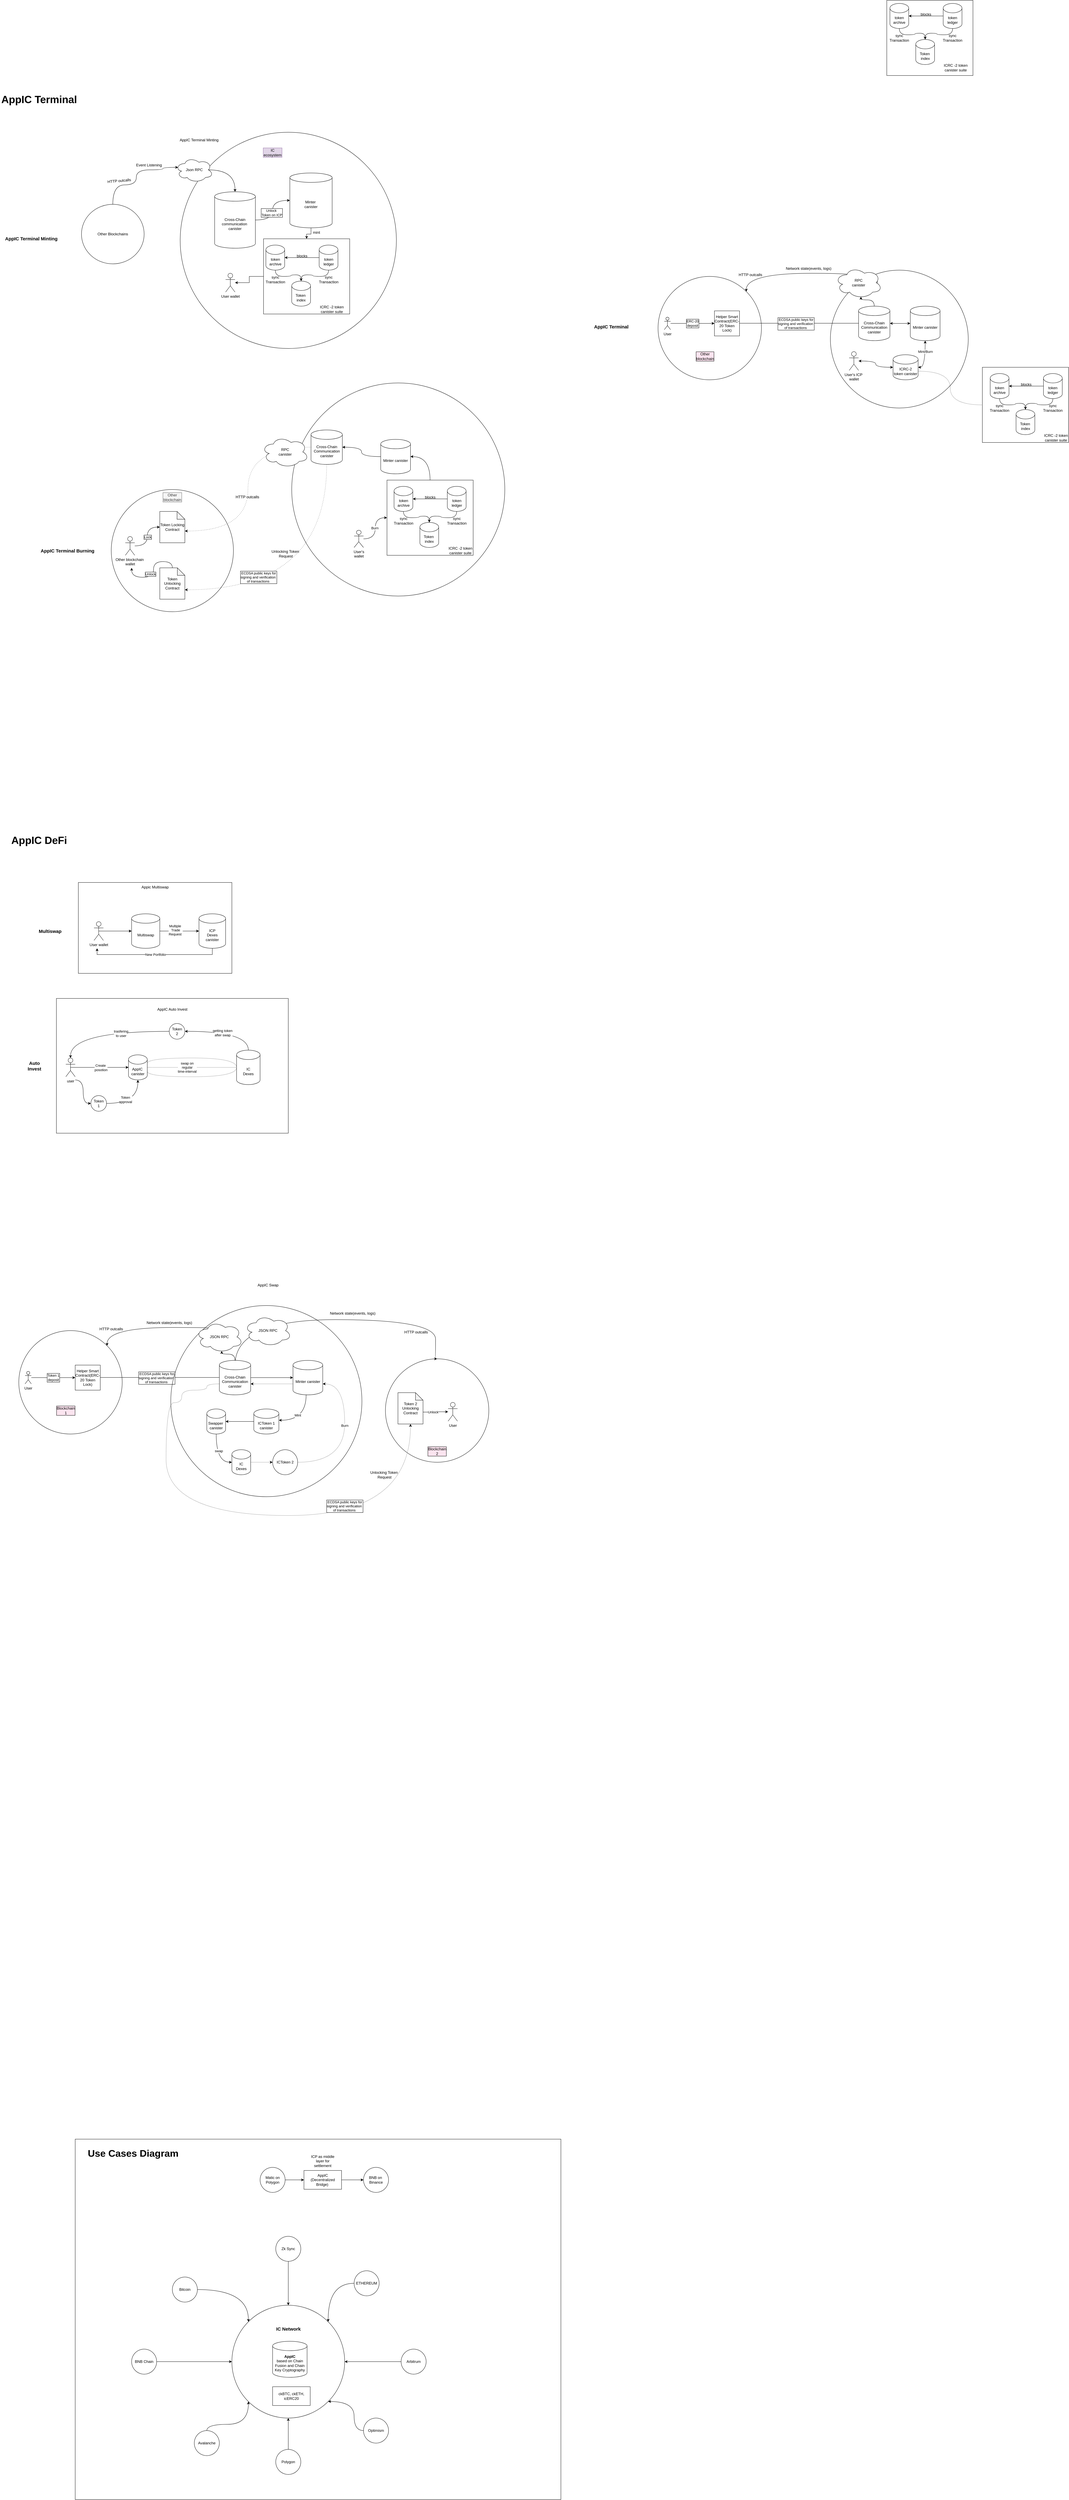 <mxfile version="24.2.5" type="github">
  <diagram name="Page-1" id="Xp7BcnjXbAts6n8gM-tV">
    <mxGraphModel dx="5880" dy="-1503" grid="1" gridSize="10" guides="1" tooltips="1" connect="1" arrows="1" fold="1" page="1" pageScale="1" pageWidth="1100" pageHeight="850" math="0" shadow="0">
      <root>
        <mxCell id="0" />
        <mxCell id="1" parent="0" />
        <mxCell id="F1tDSeAfEZiZVZ5YU9dp-1" value="" style="ellipse;whiteSpace=wrap;html=1;aspect=fixed;gradientColor=none;labelBackgroundColor=none;fillColor=none;" vertex="1" parent="1">
          <mxGeometry x="145" y="4856" width="690" height="690" as="geometry" />
        </mxCell>
        <mxCell id="F1tDSeAfEZiZVZ5YU9dp-2" style="edgeStyle=orthogonalEdgeStyle;rounded=0;orthogonalLoop=1;jettySize=auto;html=1;curved=1;" edge="1" parent="1" source="F1tDSeAfEZiZVZ5YU9dp-4" target="F1tDSeAfEZiZVZ5YU9dp-6">
          <mxGeometry relative="1" as="geometry" />
        </mxCell>
        <mxCell id="F1tDSeAfEZiZVZ5YU9dp-3" value="Unlock&amp;nbsp;&lt;div&gt;Token on ICP&lt;/div&gt;" style="edgeLabel;html=1;align=center;verticalAlign=middle;resizable=0;points=[];labelBorderColor=default;" vertex="1" connectable="0" parent="F1tDSeAfEZiZVZ5YU9dp-2">
          <mxGeometry x="-0.088" y="3" relative="1" as="geometry">
            <mxPoint as="offset" />
          </mxGeometry>
        </mxCell>
        <mxCell id="F1tDSeAfEZiZVZ5YU9dp-4" value="Cross-Chain communication&amp;nbsp;&lt;div&gt;canister&lt;/div&gt;" style="shape=cylinder3;whiteSpace=wrap;html=1;boundedLbl=1;backgroundOutline=1;size=15;" vertex="1" parent="1">
          <mxGeometry x="255" y="5046" width="130" height="180" as="geometry" />
        </mxCell>
        <mxCell id="F1tDSeAfEZiZVZ5YU9dp-5" style="edgeStyle=orthogonalEdgeStyle;rounded=0;orthogonalLoop=1;jettySize=auto;html=1;exitX=0.5;exitY=1;exitDx=0;exitDy=0;exitPerimeter=0;" edge="1" parent="1" source="F1tDSeAfEZiZVZ5YU9dp-6" target="F1tDSeAfEZiZVZ5YU9dp-29">
          <mxGeometry relative="1" as="geometry" />
        </mxCell>
        <mxCell id="F1tDSeAfEZiZVZ5YU9dp-6" value="Minter&amp;nbsp;&lt;div&gt;canister&lt;/div&gt;" style="shape=cylinder3;whiteSpace=wrap;html=1;boundedLbl=1;backgroundOutline=1;size=15;" vertex="1" parent="1">
          <mxGeometry x="495" y="4986" width="135" height="175" as="geometry" />
        </mxCell>
        <mxCell id="F1tDSeAfEZiZVZ5YU9dp-7" style="edgeStyle=orthogonalEdgeStyle;rounded=0;orthogonalLoop=1;jettySize=auto;html=1;curved=1;exitX=0.875;exitY=0.5;exitDx=0;exitDy=0;exitPerimeter=0;" edge="1" parent="1" source="F1tDSeAfEZiZVZ5YU9dp-8" target="F1tDSeAfEZiZVZ5YU9dp-4">
          <mxGeometry relative="1" as="geometry" />
        </mxCell>
        <mxCell id="F1tDSeAfEZiZVZ5YU9dp-8" value="Json RPC" style="ellipse;shape=cloud;whiteSpace=wrap;html=1;" vertex="1" parent="1">
          <mxGeometry x="130" y="4936" width="120" height="80" as="geometry" />
        </mxCell>
        <mxCell id="F1tDSeAfEZiZVZ5YU9dp-9" style="edgeStyle=orthogonalEdgeStyle;rounded=0;orthogonalLoop=1;jettySize=auto;html=1;exitX=0.5;exitY=0;exitDx=0;exitDy=0;entryX=0.07;entryY=0.4;entryDx=0;entryDy=0;entryPerimeter=0;curved=1;" edge="1" parent="1" source="F1tDSeAfEZiZVZ5YU9dp-10" target="F1tDSeAfEZiZVZ5YU9dp-8">
          <mxGeometry relative="1" as="geometry">
            <mxPoint x="60" y="4966" as="targetPoint" />
            <Array as="points">
              <mxPoint x="-70" y="5024" />
              <mxPoint x="5" y="5024" />
              <mxPoint x="5" y="4976" />
              <mxPoint x="90" y="4976" />
              <mxPoint x="90" y="4968" />
            </Array>
          </mxGeometry>
        </mxCell>
        <mxCell id="F1tDSeAfEZiZVZ5YU9dp-10" value="Other Blockchains" style="ellipse;whiteSpace=wrap;html=1;" vertex="1" parent="1">
          <mxGeometry x="-170" y="5086" width="200" height="190" as="geometry" />
        </mxCell>
        <mxCell id="F1tDSeAfEZiZVZ5YU9dp-11" value="HTTP outcalls" style="text;html=1;align=center;verticalAlign=middle;resizable=0;points=[];autosize=1;strokeColor=none;fillColor=none;rotation=-5;" vertex="1" parent="1">
          <mxGeometry x="-100" y="4996" width="100" height="30" as="geometry" />
        </mxCell>
        <mxCell id="F1tDSeAfEZiZVZ5YU9dp-12" value="Event Listening" style="text;html=1;align=center;verticalAlign=middle;resizable=0;points=[];autosize=1;strokeColor=none;fillColor=none;" vertex="1" parent="1">
          <mxGeometry x="-10" y="4946" width="110" height="30" as="geometry" />
        </mxCell>
        <mxCell id="F1tDSeAfEZiZVZ5YU9dp-13" value="User wallet" style="shape=umlActor;verticalLabelPosition=bottom;verticalAlign=top;html=1;outlineConnect=0;" vertex="1" parent="1">
          <mxGeometry x="290" y="5306" width="30" height="60" as="geometry" />
        </mxCell>
        <mxCell id="F1tDSeAfEZiZVZ5YU9dp-14" value="IC ecosystem" style="text;html=1;align=center;verticalAlign=middle;whiteSpace=wrap;rounded=0;fillColor=#e1d5e7;strokeColor=#9673a6;" vertex="1" parent="1">
          <mxGeometry x="410" y="4906" width="60" height="30" as="geometry" />
        </mxCell>
        <mxCell id="F1tDSeAfEZiZVZ5YU9dp-15" value="&lt;b&gt;&lt;font style=&quot;font-size: 15px;&quot;&gt;AppIC Terminal Minting&lt;/font&gt;&lt;/b&gt;" style="text;html=1;align=center;verticalAlign=middle;whiteSpace=wrap;rounded=0;" vertex="1" parent="1">
          <mxGeometry x="-420" y="5180" width="180" height="30" as="geometry" />
        </mxCell>
        <mxCell id="F1tDSeAfEZiZVZ5YU9dp-16" value="AppIC Terminal Minting" style="text;html=1;align=center;verticalAlign=middle;resizable=0;points=[];autosize=1;strokeColor=none;fillColor=none;" vertex="1" parent="1">
          <mxGeometry x="130" y="4866" width="150" height="30" as="geometry" />
        </mxCell>
        <mxCell id="F1tDSeAfEZiZVZ5YU9dp-17" value="" style="rounded=0;whiteSpace=wrap;html=1;" vertex="1" parent="1">
          <mxGeometry x="2400" y="4435" width="275" height="240" as="geometry" />
        </mxCell>
        <mxCell id="F1tDSeAfEZiZVZ5YU9dp-18" value="token&lt;div&gt;archive&lt;/div&gt;" style="shape=cylinder3;whiteSpace=wrap;html=1;boundedLbl=1;backgroundOutline=1;size=15;" vertex="1" parent="1">
          <mxGeometry x="2410" y="4445" width="60" height="80" as="geometry" />
        </mxCell>
        <mxCell id="F1tDSeAfEZiZVZ5YU9dp-19" value="Token&amp;nbsp;&lt;div&gt;index&lt;/div&gt;" style="shape=cylinder3;whiteSpace=wrap;html=1;boundedLbl=1;backgroundOutline=1;size=15;" vertex="1" parent="1">
          <mxGeometry x="2492.5" y="4560" width="60" height="80" as="geometry" />
        </mxCell>
        <mxCell id="F1tDSeAfEZiZVZ5YU9dp-20" style="edgeStyle=orthogonalEdgeStyle;rounded=0;orthogonalLoop=1;jettySize=auto;html=1;exitX=0.5;exitY=1;exitDx=0;exitDy=0;exitPerimeter=0;curved=1;" edge="1" parent="1" source="F1tDSeAfEZiZVZ5YU9dp-21" target="F1tDSeAfEZiZVZ5YU9dp-19">
          <mxGeometry relative="1" as="geometry" />
        </mxCell>
        <mxCell id="F1tDSeAfEZiZVZ5YU9dp-21" value="token&lt;div&gt;ledger&lt;/div&gt;" style="shape=cylinder3;whiteSpace=wrap;html=1;boundedLbl=1;backgroundOutline=1;size=15;" vertex="1" parent="1">
          <mxGeometry x="2580" y="4445" width="60" height="80" as="geometry" />
        </mxCell>
        <mxCell id="F1tDSeAfEZiZVZ5YU9dp-22" style="edgeStyle=orthogonalEdgeStyle;rounded=0;orthogonalLoop=1;jettySize=auto;html=1;entryX=1;entryY=0.5;entryDx=0;entryDy=0;entryPerimeter=0;" edge="1" parent="1" source="F1tDSeAfEZiZVZ5YU9dp-21" target="F1tDSeAfEZiZVZ5YU9dp-18">
          <mxGeometry relative="1" as="geometry" />
        </mxCell>
        <mxCell id="F1tDSeAfEZiZVZ5YU9dp-23" style="edgeStyle=orthogonalEdgeStyle;rounded=0;orthogonalLoop=1;jettySize=auto;html=1;exitX=0.5;exitY=1;exitDx=0;exitDy=0;exitPerimeter=0;entryX=0.5;entryY=0;entryDx=0;entryDy=0;entryPerimeter=0;curved=1;" edge="1" parent="1" source="F1tDSeAfEZiZVZ5YU9dp-18" target="F1tDSeAfEZiZVZ5YU9dp-19">
          <mxGeometry relative="1" as="geometry" />
        </mxCell>
        <mxCell id="F1tDSeAfEZiZVZ5YU9dp-24" value="sync&lt;br&gt;Transaction" style="text;html=1;align=center;verticalAlign=middle;whiteSpace=wrap;rounded=0;" vertex="1" parent="1">
          <mxGeometry x="2410" y="4540" width="60" height="30" as="geometry" />
        </mxCell>
        <mxCell id="F1tDSeAfEZiZVZ5YU9dp-25" value="sync&lt;br&gt;Transaction" style="text;html=1;align=center;verticalAlign=middle;whiteSpace=wrap;rounded=0;" vertex="1" parent="1">
          <mxGeometry x="2580" y="4540" width="60" height="30" as="geometry" />
        </mxCell>
        <mxCell id="F1tDSeAfEZiZVZ5YU9dp-26" value="blocks" style="text;html=1;align=center;verticalAlign=middle;whiteSpace=wrap;rounded=0;" vertex="1" parent="1">
          <mxGeometry x="2495" y="4465" width="60" height="30" as="geometry" />
        </mxCell>
        <mxCell id="F1tDSeAfEZiZVZ5YU9dp-27" value="ICRC -2 token canister suite" style="text;html=1;align=center;verticalAlign=middle;whiteSpace=wrap;rounded=0;" vertex="1" parent="1">
          <mxGeometry x="2580" y="4635" width="80" height="30" as="geometry" />
        </mxCell>
        <mxCell id="F1tDSeAfEZiZVZ5YU9dp-28" value="" style="edgeStyle=orthogonalEdgeStyle;rounded=0;orthogonalLoop=1;jettySize=auto;html=1;" edge="1" parent="1" source="F1tDSeAfEZiZVZ5YU9dp-29" target="F1tDSeAfEZiZVZ5YU9dp-13">
          <mxGeometry relative="1" as="geometry" />
        </mxCell>
        <mxCell id="F1tDSeAfEZiZVZ5YU9dp-29" value="" style="rounded=0;whiteSpace=wrap;html=1;" vertex="1" parent="1">
          <mxGeometry x="411" y="5196" width="275" height="240" as="geometry" />
        </mxCell>
        <mxCell id="F1tDSeAfEZiZVZ5YU9dp-30" value="token&lt;div&gt;archive&lt;/div&gt;" style="shape=cylinder3;whiteSpace=wrap;html=1;boundedLbl=1;backgroundOutline=1;size=15;" vertex="1" parent="1">
          <mxGeometry x="418.5" y="5216" width="60" height="80" as="geometry" />
        </mxCell>
        <mxCell id="F1tDSeAfEZiZVZ5YU9dp-31" value="Token&amp;nbsp;&lt;div&gt;index&lt;/div&gt;" style="shape=cylinder3;whiteSpace=wrap;html=1;boundedLbl=1;backgroundOutline=1;size=15;" vertex="1" parent="1">
          <mxGeometry x="501" y="5331" width="60" height="80" as="geometry" />
        </mxCell>
        <mxCell id="F1tDSeAfEZiZVZ5YU9dp-32" style="edgeStyle=orthogonalEdgeStyle;rounded=0;orthogonalLoop=1;jettySize=auto;html=1;exitX=0.5;exitY=1;exitDx=0;exitDy=0;exitPerimeter=0;curved=1;" edge="1" parent="1" source="F1tDSeAfEZiZVZ5YU9dp-33" target="F1tDSeAfEZiZVZ5YU9dp-31">
          <mxGeometry relative="1" as="geometry" />
        </mxCell>
        <mxCell id="F1tDSeAfEZiZVZ5YU9dp-33" value="token&lt;div&gt;ledger&lt;/div&gt;" style="shape=cylinder3;whiteSpace=wrap;html=1;boundedLbl=1;backgroundOutline=1;size=15;" vertex="1" parent="1">
          <mxGeometry x="588.5" y="5216" width="60" height="80" as="geometry" />
        </mxCell>
        <mxCell id="F1tDSeAfEZiZVZ5YU9dp-34" style="edgeStyle=orthogonalEdgeStyle;rounded=0;orthogonalLoop=1;jettySize=auto;html=1;entryX=1;entryY=0.5;entryDx=0;entryDy=0;entryPerimeter=0;" edge="1" parent="1" source="F1tDSeAfEZiZVZ5YU9dp-33" target="F1tDSeAfEZiZVZ5YU9dp-30">
          <mxGeometry relative="1" as="geometry" />
        </mxCell>
        <mxCell id="F1tDSeAfEZiZVZ5YU9dp-35" style="edgeStyle=orthogonalEdgeStyle;rounded=0;orthogonalLoop=1;jettySize=auto;html=1;exitX=0.5;exitY=1;exitDx=0;exitDy=0;exitPerimeter=0;entryX=0.5;entryY=0;entryDx=0;entryDy=0;entryPerimeter=0;curved=1;" edge="1" parent="1" source="F1tDSeAfEZiZVZ5YU9dp-30" target="F1tDSeAfEZiZVZ5YU9dp-31">
          <mxGeometry relative="1" as="geometry" />
        </mxCell>
        <mxCell id="F1tDSeAfEZiZVZ5YU9dp-36" value="sync&lt;br&gt;Transaction" style="text;html=1;align=center;verticalAlign=middle;whiteSpace=wrap;rounded=0;" vertex="1" parent="1">
          <mxGeometry x="418.5" y="5311" width="60" height="30" as="geometry" />
        </mxCell>
        <mxCell id="F1tDSeAfEZiZVZ5YU9dp-37" value="sync&lt;br&gt;Transaction" style="text;html=1;align=center;verticalAlign=middle;whiteSpace=wrap;rounded=0;" vertex="1" parent="1">
          <mxGeometry x="588.5" y="5311" width="60" height="30" as="geometry" />
        </mxCell>
        <mxCell id="F1tDSeAfEZiZVZ5YU9dp-38" value="blocks" style="text;html=1;align=center;verticalAlign=middle;whiteSpace=wrap;rounded=0;" vertex="1" parent="1">
          <mxGeometry x="503.5" y="5236" width="60" height="30" as="geometry" />
        </mxCell>
        <mxCell id="F1tDSeAfEZiZVZ5YU9dp-39" value="ICRC -2 token canister suite" style="text;html=1;align=center;verticalAlign=middle;whiteSpace=wrap;rounded=0;" vertex="1" parent="1">
          <mxGeometry x="588.5" y="5406" width="80" height="30" as="geometry" />
        </mxCell>
        <mxCell id="F1tDSeAfEZiZVZ5YU9dp-40" value="mint" style="text;html=1;align=center;verticalAlign=middle;whiteSpace=wrap;rounded=0;" vertex="1" parent="1">
          <mxGeometry x="550" y="5161" width="60" height="30" as="geometry" />
        </mxCell>
        <mxCell id="F1tDSeAfEZiZVZ5YU9dp-42" value="" style="ellipse;whiteSpace=wrap;html=1;aspect=fixed;fillColor=none;" vertex="1" parent="1">
          <mxGeometry x="-75" y="5996" width="390" height="390" as="geometry" />
        </mxCell>
        <mxCell id="F1tDSeAfEZiZVZ5YU9dp-43" style="edgeStyle=orthogonalEdgeStyle;rounded=0;orthogonalLoop=1;jettySize=auto;html=1;entryX=1;entryY=0.7;entryDx=0;entryDy=0;entryPerimeter=0;curved=1;exitX=0.5;exitY=1;exitDx=0;exitDy=0;dashed=1;dashPattern=1 4;exitPerimeter=0;" edge="1" parent="1" source="F1tDSeAfEZiZVZ5YU9dp-61" target="F1tDSeAfEZiZVZ5YU9dp-47">
          <mxGeometry relative="1" as="geometry">
            <mxPoint x="600" y="6576" as="targetPoint" />
          </mxGeometry>
        </mxCell>
        <mxCell id="F1tDSeAfEZiZVZ5YU9dp-44" value="&lt;span style=&quot;line-height: 11.77px; font-family: Arial, sans-serif;&quot;&gt;ECDSA public keys for&lt;br&gt;signing and verification&amp;nbsp;&lt;/span&gt;&lt;div&gt;&lt;span style=&quot;line-height: 11.77px; font-family: Arial, sans-serif;&quot;&gt;of transactions&amp;nbsp;&lt;/span&gt;&lt;/div&gt;" style="edgeLabel;html=1;align=center;verticalAlign=middle;resizable=0;points=[];labelBorderColor=default;" vertex="1" connectable="0" parent="F1tDSeAfEZiZVZ5YU9dp-43">
          <mxGeometry x="0.377" y="-11" relative="1" as="geometry">
            <mxPoint x="-31" y="-29" as="offset" />
          </mxGeometry>
        </mxCell>
        <mxCell id="F1tDSeAfEZiZVZ5YU9dp-45" value="" style="ellipse;whiteSpace=wrap;html=1;aspect=fixed;fillColor=none;" vertex="1" parent="1">
          <mxGeometry x="501" y="5656" width="680" height="680" as="geometry" />
        </mxCell>
        <mxCell id="F1tDSeAfEZiZVZ5YU9dp-46" value="Token Locking Contract" style="shape=note;whiteSpace=wrap;html=1;backgroundOutline=1;darkOpacity=0.05;size=25;" vertex="1" parent="1">
          <mxGeometry x="80" y="6066" width="80" height="100" as="geometry" />
        </mxCell>
        <mxCell id="F1tDSeAfEZiZVZ5YU9dp-47" value="Token Unlocking Contract" style="shape=note;whiteSpace=wrap;html=1;backgroundOutline=1;darkOpacity=0.05;size=24;" vertex="1" parent="1">
          <mxGeometry x="80" y="6246" width="80" height="100" as="geometry" />
        </mxCell>
        <mxCell id="F1tDSeAfEZiZVZ5YU9dp-48" value="Other blockchain" style="text;html=1;align=center;verticalAlign=middle;whiteSpace=wrap;rounded=0;fillColor=#f5f5f5;fontColor=#333333;strokeColor=#666666;" vertex="1" parent="1">
          <mxGeometry x="90" y="6006" width="60" height="30" as="geometry" />
        </mxCell>
        <mxCell id="F1tDSeAfEZiZVZ5YU9dp-49" style="edgeStyle=orthogonalEdgeStyle;rounded=0;orthogonalLoop=1;jettySize=auto;html=1;curved=1;" edge="1" parent="1" source="F1tDSeAfEZiZVZ5YU9dp-51" target="F1tDSeAfEZiZVZ5YU9dp-46">
          <mxGeometry relative="1" as="geometry" />
        </mxCell>
        <mxCell id="F1tDSeAfEZiZVZ5YU9dp-50" value="Lock" style="edgeLabel;html=1;align=center;verticalAlign=middle;resizable=0;points=[];labelBorderColor=default;" vertex="1" connectable="0" parent="F1tDSeAfEZiZVZ5YU9dp-49">
          <mxGeometry x="-0.03" y="-1" relative="1" as="geometry">
            <mxPoint as="offset" />
          </mxGeometry>
        </mxCell>
        <mxCell id="F1tDSeAfEZiZVZ5YU9dp-51" value="Other blockchain&amp;nbsp;&lt;div&gt;wallet&lt;/div&gt;" style="shape=umlActor;verticalLabelPosition=bottom;verticalAlign=top;html=1;outlineConnect=0;" vertex="1" parent="1">
          <mxGeometry x="-30" y="6146" width="30" height="60" as="geometry" />
        </mxCell>
        <mxCell id="F1tDSeAfEZiZVZ5YU9dp-52" style="edgeStyle=orthogonalEdgeStyle;rounded=0;orthogonalLoop=1;jettySize=auto;html=1;entryX=0.167;entryY=0.641;entryDx=0;entryDy=0;entryPerimeter=0;curved=1;" edge="1" parent="1" source="F1tDSeAfEZiZVZ5YU9dp-47" target="F1tDSeAfEZiZVZ5YU9dp-42">
          <mxGeometry relative="1" as="geometry">
            <Array as="points">
              <mxPoint x="120" y="6226" />
              <mxPoint x="60" y="6226" />
              <mxPoint x="60" y="6276" />
              <mxPoint x="-10" y="6276" />
            </Array>
          </mxGeometry>
        </mxCell>
        <mxCell id="F1tDSeAfEZiZVZ5YU9dp-53" value="Unlock" style="edgeLabel;html=1;align=center;verticalAlign=middle;resizable=0;points=[];labelBorderColor=default;" vertex="1" connectable="0" parent="F1tDSeAfEZiZVZ5YU9dp-52">
          <mxGeometry x="-0.121" y="4" relative="1" as="geometry">
            <mxPoint x="-14" y="19" as="offset" />
          </mxGeometry>
        </mxCell>
        <mxCell id="F1tDSeAfEZiZVZ5YU9dp-54" style="edgeStyle=orthogonalEdgeStyle;rounded=0;orthogonalLoop=1;jettySize=auto;html=1;entryX=0;entryY=0;entryDx=80;entryDy=62.5;entryPerimeter=0;curved=1;dashed=1;dashPattern=1 4;" edge="1" parent="1" source="F1tDSeAfEZiZVZ5YU9dp-61" target="F1tDSeAfEZiZVZ5YU9dp-46">
          <mxGeometry relative="1" as="geometry">
            <mxPoint x="565" y="6161" as="sourcePoint" />
          </mxGeometry>
        </mxCell>
        <mxCell id="F1tDSeAfEZiZVZ5YU9dp-55" value="&lt;span style=&quot;color: rgb(0, 0, 0); font-family: Helvetica; font-size: 12px; font-style: normal; font-variant-ligatures: normal; font-variant-caps: normal; font-weight: 400; letter-spacing: normal; orphans: 2; text-align: center; text-indent: 0px; text-transform: none; widows: 2; word-spacing: 0px; -webkit-text-stroke-width: 0px; white-space: nowrap; background-color: rgb(251, 251, 251); text-decoration-thickness: initial; text-decoration-style: initial; text-decoration-color: initial; display: inline !important; float: none;&quot;&gt;HTTP outcalls&lt;/span&gt;" style="text;whiteSpace=wrap;html=1;" vertex="1" parent="1">
          <mxGeometry x="320" y="6006" width="80" height="20" as="geometry" />
        </mxCell>
        <mxCell id="F1tDSeAfEZiZVZ5YU9dp-56" value="Unlocking Token&lt;div&gt;&amp;nbsp;Request&lt;/div&gt;" style="text;html=1;align=center;verticalAlign=middle;resizable=0;points=[];autosize=1;strokeColor=none;fillColor=none;" vertex="1" parent="1">
          <mxGeometry x="425" y="6181" width="110" height="40" as="geometry" />
        </mxCell>
        <mxCell id="F1tDSeAfEZiZVZ5YU9dp-57" value="&lt;b&gt;&lt;font style=&quot;font-size: 15px;&quot;&gt;AppIC Terminal Burning&lt;/font&gt;&lt;/b&gt;" style="text;html=1;align=center;verticalAlign=middle;resizable=0;points=[];autosize=1;strokeColor=none;fillColor=none;" vertex="1" parent="1">
          <mxGeometry x="-310" y="6176" width="190" height="30" as="geometry" />
        </mxCell>
        <mxCell id="F1tDSeAfEZiZVZ5YU9dp-58" value="" style="edgeStyle=orthogonalEdgeStyle;rounded=0;orthogonalLoop=1;jettySize=auto;html=1;curved=1;" edge="1" parent="1" source="F1tDSeAfEZiZVZ5YU9dp-60" target="F1tDSeAfEZiZVZ5YU9dp-66">
          <mxGeometry relative="1" as="geometry" />
        </mxCell>
        <mxCell id="F1tDSeAfEZiZVZ5YU9dp-59" value="Burn" style="edgeLabel;html=1;align=center;verticalAlign=middle;resizable=0;points=[];" vertex="1" connectable="0" parent="F1tDSeAfEZiZVZ5YU9dp-58">
          <mxGeometry x="0.011" y="2" relative="1" as="geometry">
            <mxPoint as="offset" />
          </mxGeometry>
        </mxCell>
        <mxCell id="F1tDSeAfEZiZVZ5YU9dp-60" value="User&#39;s&lt;br&gt;wallet" style="shape=umlActor;verticalLabelPosition=bottom;verticalAlign=top;html=1;outlineConnect=0;" vertex="1" parent="1">
          <mxGeometry x="700" y="6126" width="30" height="55" as="geometry" />
        </mxCell>
        <mxCell id="F1tDSeAfEZiZVZ5YU9dp-61" value="&lt;span style=&quot;font-family: Arial, sans-serif;&quot;&gt;Cross-Chain Communication canister&lt;/span&gt;" style="shape=cylinder3;whiteSpace=wrap;html=1;boundedLbl=1;backgroundOutline=1;size=15;" vertex="1" parent="1">
          <mxGeometry x="562.5" y="5806" width="100" height="110" as="geometry" />
        </mxCell>
        <mxCell id="F1tDSeAfEZiZVZ5YU9dp-62" style="edgeStyle=orthogonalEdgeStyle;rounded=0;orthogonalLoop=1;jettySize=auto;html=1;curved=1;" edge="1" parent="1" source="F1tDSeAfEZiZVZ5YU9dp-63" target="F1tDSeAfEZiZVZ5YU9dp-61">
          <mxGeometry relative="1" as="geometry" />
        </mxCell>
        <mxCell id="F1tDSeAfEZiZVZ5YU9dp-63" value="&lt;div&gt;&lt;font face=&quot;Arial, sans-serif&quot;&gt;Minter canister&lt;/font&gt;&lt;/div&gt;" style="shape=cylinder3;whiteSpace=wrap;html=1;boundedLbl=1;backgroundOutline=1;size=15;" vertex="1" parent="1">
          <mxGeometry x="785" y="5836" width="95" height="110" as="geometry" />
        </mxCell>
        <mxCell id="F1tDSeAfEZiZVZ5YU9dp-64" style="edgeStyle=orthogonalEdgeStyle;rounded=0;orthogonalLoop=1;jettySize=auto;html=1;exitX=0.5;exitY=1;exitDx=0;exitDy=0;" edge="1" parent="1" source="F1tDSeAfEZiZVZ5YU9dp-45" target="F1tDSeAfEZiZVZ5YU9dp-45">
          <mxGeometry relative="1" as="geometry" />
        </mxCell>
        <mxCell id="F1tDSeAfEZiZVZ5YU9dp-65" value="RPC&lt;br&gt;canister" style="ellipse;shape=cloud;whiteSpace=wrap;html=1;" vertex="1" parent="1">
          <mxGeometry x="405" y="5826" width="150" height="100" as="geometry" />
        </mxCell>
        <mxCell id="F1tDSeAfEZiZVZ5YU9dp-66" value="" style="rounded=0;whiteSpace=wrap;html=1;" vertex="1" parent="1">
          <mxGeometry x="805" y="5966" width="275" height="240" as="geometry" />
        </mxCell>
        <mxCell id="F1tDSeAfEZiZVZ5YU9dp-67" value="token&lt;div&gt;archive&lt;/div&gt;" style="shape=cylinder3;whiteSpace=wrap;html=1;boundedLbl=1;backgroundOutline=1;size=15;" vertex="1" parent="1">
          <mxGeometry x="827.5" y="5986" width="60" height="80" as="geometry" />
        </mxCell>
        <mxCell id="F1tDSeAfEZiZVZ5YU9dp-68" value="Token&amp;nbsp;&lt;div&gt;index&lt;/div&gt;" style="shape=cylinder3;whiteSpace=wrap;html=1;boundedLbl=1;backgroundOutline=1;size=15;" vertex="1" parent="1">
          <mxGeometry x="910" y="6101" width="60" height="80" as="geometry" />
        </mxCell>
        <mxCell id="F1tDSeAfEZiZVZ5YU9dp-69" style="edgeStyle=orthogonalEdgeStyle;rounded=0;orthogonalLoop=1;jettySize=auto;html=1;exitX=0.5;exitY=1;exitDx=0;exitDy=0;exitPerimeter=0;curved=1;" edge="1" parent="1" source="F1tDSeAfEZiZVZ5YU9dp-70" target="F1tDSeAfEZiZVZ5YU9dp-68">
          <mxGeometry relative="1" as="geometry" />
        </mxCell>
        <mxCell id="F1tDSeAfEZiZVZ5YU9dp-70" value="token&lt;div&gt;ledger&lt;/div&gt;" style="shape=cylinder3;whiteSpace=wrap;html=1;boundedLbl=1;backgroundOutline=1;size=15;" vertex="1" parent="1">
          <mxGeometry x="997.5" y="5986" width="60" height="80" as="geometry" />
        </mxCell>
        <mxCell id="F1tDSeAfEZiZVZ5YU9dp-71" style="edgeStyle=orthogonalEdgeStyle;rounded=0;orthogonalLoop=1;jettySize=auto;html=1;entryX=1;entryY=0.5;entryDx=0;entryDy=0;entryPerimeter=0;" edge="1" parent="1" source="F1tDSeAfEZiZVZ5YU9dp-70" target="F1tDSeAfEZiZVZ5YU9dp-67">
          <mxGeometry relative="1" as="geometry" />
        </mxCell>
        <mxCell id="F1tDSeAfEZiZVZ5YU9dp-72" style="edgeStyle=orthogonalEdgeStyle;rounded=0;orthogonalLoop=1;jettySize=auto;html=1;exitX=0.5;exitY=1;exitDx=0;exitDy=0;exitPerimeter=0;entryX=0.5;entryY=0;entryDx=0;entryDy=0;entryPerimeter=0;curved=1;" edge="1" parent="1" source="F1tDSeAfEZiZVZ5YU9dp-67" target="F1tDSeAfEZiZVZ5YU9dp-68">
          <mxGeometry relative="1" as="geometry" />
        </mxCell>
        <mxCell id="F1tDSeAfEZiZVZ5YU9dp-73" value="sync&lt;br&gt;Transaction" style="text;html=1;align=center;verticalAlign=middle;whiteSpace=wrap;rounded=0;" vertex="1" parent="1">
          <mxGeometry x="827.5" y="6081" width="60" height="30" as="geometry" />
        </mxCell>
        <mxCell id="F1tDSeAfEZiZVZ5YU9dp-74" value="sync&lt;br&gt;Transaction" style="text;html=1;align=center;verticalAlign=middle;whiteSpace=wrap;rounded=0;" vertex="1" parent="1">
          <mxGeometry x="997.5" y="6081" width="60" height="30" as="geometry" />
        </mxCell>
        <mxCell id="F1tDSeAfEZiZVZ5YU9dp-75" value="blocks" style="text;html=1;align=center;verticalAlign=middle;whiteSpace=wrap;rounded=0;" vertex="1" parent="1">
          <mxGeometry x="912.5" y="6006" width="60" height="30" as="geometry" />
        </mxCell>
        <mxCell id="F1tDSeAfEZiZVZ5YU9dp-76" value="ICRC -2 token canister suite" style="text;html=1;align=center;verticalAlign=middle;whiteSpace=wrap;rounded=0;" vertex="1" parent="1">
          <mxGeometry x="997.5" y="6176" width="82.5" height="30" as="geometry" />
        </mxCell>
        <mxCell id="F1tDSeAfEZiZVZ5YU9dp-77" style="edgeStyle=orthogonalEdgeStyle;rounded=0;orthogonalLoop=1;jettySize=auto;html=1;exitX=0.5;exitY=0;exitDx=0;exitDy=0;entryX=1;entryY=0.5;entryDx=0;entryDy=0;entryPerimeter=0;curved=1;" edge="1" parent="1" source="F1tDSeAfEZiZVZ5YU9dp-66" target="F1tDSeAfEZiZVZ5YU9dp-63">
          <mxGeometry relative="1" as="geometry" />
        </mxCell>
        <mxCell id="F1tDSeAfEZiZVZ5YU9dp-79" value="&lt;b&gt;&lt;font style=&quot;font-size: 33px;&quot;&gt;AppIC Terminal&lt;/font&gt;&lt;/b&gt;" style="text;html=1;align=center;verticalAlign=middle;whiteSpace=wrap;rounded=0;" vertex="1" parent="1">
          <mxGeometry x="-430" y="4706" width="250" height="90" as="geometry" />
        </mxCell>
        <mxCell id="F1tDSeAfEZiZVZ5YU9dp-80" value="" style="ellipse;whiteSpace=wrap;html=1;aspect=fixed;strokeOpacity=100;fillOpacity=0;" vertex="1" parent="1">
          <mxGeometry x="1670" y="5316" width="330" height="330" as="geometry" />
        </mxCell>
        <mxCell id="F1tDSeAfEZiZVZ5YU9dp-81" value="User" style="shape=umlActor;verticalLabelPosition=bottom;verticalAlign=top;html=1;outlineConnect=0;" vertex="1" parent="1">
          <mxGeometry x="1690" y="5446" width="20" height="40" as="geometry" />
        </mxCell>
        <mxCell id="F1tDSeAfEZiZVZ5YU9dp-82" style="edgeStyle=orthogonalEdgeStyle;rounded=0;orthogonalLoop=1;jettySize=auto;html=1;jumpStyle=none;flowAnimation=0;" edge="1" parent="1">
          <mxGeometry relative="1" as="geometry">
            <mxPoint x="1890" y="5465.5" as="sourcePoint" />
            <mxPoint x="2320" y="5465.5" as="targetPoint" />
          </mxGeometry>
        </mxCell>
        <mxCell id="F1tDSeAfEZiZVZ5YU9dp-83" value="&lt;span style=&quot;line-height: 107%; font-family: Arial, sans-serif;&quot;&gt;&lt;font style=&quot;font-size: 11px;&quot;&gt;ECDSA public keys for&lt;br&gt;signing and verification&amp;nbsp;&lt;/font&gt;&lt;/span&gt;&lt;div&gt;&lt;span style=&quot;line-height: 107%; font-family: Arial, sans-serif;&quot;&gt;&lt;font style=&quot;font-size: 11px;&quot;&gt;of transactions&amp;nbsp;&lt;/font&gt;&lt;/span&gt;&lt;/div&gt;" style="edgeLabel;html=1;align=center;verticalAlign=middle;resizable=0;points=[];labelBorderColor=default;labelBackgroundColor=default;" vertex="1" connectable="0" parent="F1tDSeAfEZiZVZ5YU9dp-82">
          <mxGeometry x="0.055" y="4" relative="1" as="geometry">
            <mxPoint x="-7" y="5" as="offset" />
          </mxGeometry>
        </mxCell>
        <mxCell id="F1tDSeAfEZiZVZ5YU9dp-84" value="Helper Smart Contract(ERC-20 Token Lock)" style="whiteSpace=wrap;html=1;aspect=fixed;" vertex="1" parent="1">
          <mxGeometry x="1850" y="5426" width="80" height="80" as="geometry" />
        </mxCell>
        <mxCell id="F1tDSeAfEZiZVZ5YU9dp-85" value="" style="endArrow=classic;html=1;rounded=0;" edge="1" parent="1" source="F1tDSeAfEZiZVZ5YU9dp-81" target="F1tDSeAfEZiZVZ5YU9dp-84">
          <mxGeometry width="50" height="50" relative="1" as="geometry">
            <mxPoint x="2190" y="5606" as="sourcePoint" />
            <mxPoint x="2240" y="5556" as="targetPoint" />
          </mxGeometry>
        </mxCell>
        <mxCell id="F1tDSeAfEZiZVZ5YU9dp-86" value="&lt;div&gt;ERC-20&lt;/div&gt;&lt;div&gt;deposit&lt;/div&gt;" style="edgeLabel;html=1;align=center;verticalAlign=middle;resizable=0;points=[];labelBorderColor=default;" vertex="1" connectable="0" parent="F1tDSeAfEZiZVZ5YU9dp-85">
          <mxGeometry x="0.1" y="-3" relative="1" as="geometry">
            <mxPoint x="-7" y="-3" as="offset" />
          </mxGeometry>
        </mxCell>
        <mxCell id="F1tDSeAfEZiZVZ5YU9dp-87" value="Other&lt;div&gt;blockchain&lt;/div&gt;" style="text;html=1;align=center;verticalAlign=middle;whiteSpace=wrap;rounded=0;labelBorderColor=default;labelBackgroundColor=#fbe4ef;" vertex="1" parent="1">
          <mxGeometry x="1790" y="5556" width="60" height="30" as="geometry" />
        </mxCell>
        <mxCell id="F1tDSeAfEZiZVZ5YU9dp-88" style="edgeStyle=orthogonalEdgeStyle;rounded=0;orthogonalLoop=1;jettySize=auto;html=1;exitX=0;exitY=0;exitDx=0;exitDy=0;entryX=1;entryY=0;entryDx=0;entryDy=0;curved=1;" edge="1" parent="1" source="F1tDSeAfEZiZVZ5YU9dp-89" target="F1tDSeAfEZiZVZ5YU9dp-80">
          <mxGeometry relative="1" as="geometry">
            <Array as="points">
              <mxPoint x="2370" y="5306" />
              <mxPoint x="1952" y="5306" />
            </Array>
          </mxGeometry>
        </mxCell>
        <mxCell id="F1tDSeAfEZiZVZ5YU9dp-89" value="" style="ellipse;gradientColor=none;html=1;labelBackgroundColor=none;aspect=fixed;fillOpacity=0;" vertex="1" parent="1">
          <mxGeometry x="2220" y="5296" width="440" height="440" as="geometry" />
        </mxCell>
        <mxCell id="F1tDSeAfEZiZVZ5YU9dp-90" value="RPC&lt;br&gt;canister" style="ellipse;shape=cloud;whiteSpace=wrap;html=1;" vertex="1" parent="1">
          <mxGeometry x="2235" y="5286" width="150" height="100" as="geometry" />
        </mxCell>
        <mxCell id="F1tDSeAfEZiZVZ5YU9dp-91" value="HTTP outcalls" style="text;html=1;align=center;verticalAlign=middle;whiteSpace=wrap;rounded=0;" vertex="1" parent="1">
          <mxGeometry x="1920" y="5296" width="90" height="30" as="geometry" />
        </mxCell>
        <mxCell id="F1tDSeAfEZiZVZ5YU9dp-92" value="Network state(events, logs)" style="text;html=1;align=center;verticalAlign=middle;resizable=0;points=[];autosize=1;strokeColor=none;fillColor=none;" vertex="1" parent="1">
          <mxGeometry x="2065" y="5276" width="170" height="30" as="geometry" />
        </mxCell>
        <mxCell id="F1tDSeAfEZiZVZ5YU9dp-93" value="&lt;div&gt;&lt;font face=&quot;Arial, sans-serif&quot;&gt;Minter canister&lt;/font&gt;&lt;/div&gt;" style="shape=cylinder3;whiteSpace=wrap;html=1;boundedLbl=1;backgroundOutline=1;size=15;" vertex="1" parent="1">
          <mxGeometry x="2475" y="5411" width="95" height="110" as="geometry" />
        </mxCell>
        <mxCell id="F1tDSeAfEZiZVZ5YU9dp-94" style="edgeStyle=orthogonalEdgeStyle;rounded=0;orthogonalLoop=1;jettySize=auto;html=1;entryX=0.55;entryY=0.95;entryDx=0;entryDy=0;entryPerimeter=0;curved=1;" edge="1" parent="1" source="F1tDSeAfEZiZVZ5YU9dp-96" target="F1tDSeAfEZiZVZ5YU9dp-90">
          <mxGeometry relative="1" as="geometry" />
        </mxCell>
        <mxCell id="F1tDSeAfEZiZVZ5YU9dp-95" value="" style="edgeStyle=orthogonalEdgeStyle;rounded=0;orthogonalLoop=1;jettySize=auto;html=1;startArrow=classic;startFill=1;endArrow=classic;endFill=1;" edge="1" parent="1" source="F1tDSeAfEZiZVZ5YU9dp-96" target="F1tDSeAfEZiZVZ5YU9dp-93">
          <mxGeometry relative="1" as="geometry" />
        </mxCell>
        <mxCell id="F1tDSeAfEZiZVZ5YU9dp-96" value="&lt;span style=&quot;font-family: Arial, sans-serif;&quot;&gt;Cross-Chain Communication canister&lt;/span&gt;" style="shape=cylinder3;whiteSpace=wrap;html=1;boundedLbl=1;backgroundOutline=1;size=15;" vertex="1" parent="1">
          <mxGeometry x="2310" y="5411" width="100" height="110" as="geometry" />
        </mxCell>
        <mxCell id="F1tDSeAfEZiZVZ5YU9dp-97" style="edgeStyle=orthogonalEdgeStyle;rounded=0;orthogonalLoop=1;jettySize=auto;html=1;exitX=0;exitY=0.5;exitDx=0;exitDy=0;exitPerimeter=0;curved=1;startArrow=classic;startFill=1;" edge="1" parent="1" source="F1tDSeAfEZiZVZ5YU9dp-99" target="F1tDSeAfEZiZVZ5YU9dp-102">
          <mxGeometry relative="1" as="geometry" />
        </mxCell>
        <mxCell id="F1tDSeAfEZiZVZ5YU9dp-98" style="edgeStyle=orthogonalEdgeStyle;rounded=0;orthogonalLoop=1;jettySize=auto;html=1;exitX=1;exitY=0;exitDx=0;exitDy=52.5;exitPerimeter=0;dashed=1;dashPattern=1 2;curved=1;endArrow=none;endFill=0;" edge="1" parent="1" source="F1tDSeAfEZiZVZ5YU9dp-99" target="F1tDSeAfEZiZVZ5YU9dp-103">
          <mxGeometry relative="1" as="geometry" />
        </mxCell>
        <mxCell id="F1tDSeAfEZiZVZ5YU9dp-99" value="ICRC-2&lt;div&gt;token canister&lt;/div&gt;" style="shape=cylinder3;whiteSpace=wrap;html=1;boundedLbl=1;backgroundOutline=1;size=15;" vertex="1" parent="1">
          <mxGeometry x="2420" y="5566" width="80" height="80" as="geometry" />
        </mxCell>
        <mxCell id="F1tDSeAfEZiZVZ5YU9dp-100" style="edgeStyle=orthogonalEdgeStyle;rounded=0;orthogonalLoop=1;jettySize=auto;html=1;entryX=1;entryY=0.5;entryDx=0;entryDy=0;entryPerimeter=0;curved=1;endArrow=classic;endFill=1;startArrow=classic;startFill=1;" edge="1" parent="1" source="F1tDSeAfEZiZVZ5YU9dp-93" target="F1tDSeAfEZiZVZ5YU9dp-99">
          <mxGeometry relative="1" as="geometry" />
        </mxCell>
        <mxCell id="F1tDSeAfEZiZVZ5YU9dp-101" value="Mint/Burn" style="edgeLabel;html=1;align=center;verticalAlign=middle;resizable=0;points=[];" vertex="1" connectable="0" parent="F1tDSeAfEZiZVZ5YU9dp-100">
          <mxGeometry x="-0.051" relative="1" as="geometry">
            <mxPoint y="-16" as="offset" />
          </mxGeometry>
        </mxCell>
        <mxCell id="F1tDSeAfEZiZVZ5YU9dp-102" value="User&#39;s ICP&amp;nbsp;&lt;div&gt;wallet&lt;/div&gt;" style="shape=umlActor;verticalLabelPosition=bottom;verticalAlign=top;html=1;outlineConnect=0;" vertex="1" parent="1">
          <mxGeometry x="2280" y="5556" width="30" height="60" as="geometry" />
        </mxCell>
        <mxCell id="F1tDSeAfEZiZVZ5YU9dp-103" value="" style="rounded=0;whiteSpace=wrap;html=1;" vertex="1" parent="1">
          <mxGeometry x="2705" y="5606" width="275" height="240" as="geometry" />
        </mxCell>
        <mxCell id="F1tDSeAfEZiZVZ5YU9dp-104" value="token&lt;div&gt;archive&lt;/div&gt;" style="shape=cylinder3;whiteSpace=wrap;html=1;boundedLbl=1;backgroundOutline=1;size=15;" vertex="1" parent="1">
          <mxGeometry x="2730" y="5626" width="60" height="80" as="geometry" />
        </mxCell>
        <mxCell id="F1tDSeAfEZiZVZ5YU9dp-105" value="Token&amp;nbsp;&lt;div&gt;index&lt;/div&gt;" style="shape=cylinder3;whiteSpace=wrap;html=1;boundedLbl=1;backgroundOutline=1;size=15;" vertex="1" parent="1">
          <mxGeometry x="2812.5" y="5741" width="60" height="80" as="geometry" />
        </mxCell>
        <mxCell id="F1tDSeAfEZiZVZ5YU9dp-106" style="edgeStyle=orthogonalEdgeStyle;rounded=0;orthogonalLoop=1;jettySize=auto;html=1;exitX=0.5;exitY=1;exitDx=0;exitDy=0;exitPerimeter=0;curved=1;" edge="1" parent="1" source="F1tDSeAfEZiZVZ5YU9dp-107" target="F1tDSeAfEZiZVZ5YU9dp-105">
          <mxGeometry relative="1" as="geometry" />
        </mxCell>
        <mxCell id="F1tDSeAfEZiZVZ5YU9dp-107" value="token&lt;div&gt;ledger&lt;/div&gt;" style="shape=cylinder3;whiteSpace=wrap;html=1;boundedLbl=1;backgroundOutline=1;size=15;" vertex="1" parent="1">
          <mxGeometry x="2900" y="5626" width="60" height="80" as="geometry" />
        </mxCell>
        <mxCell id="F1tDSeAfEZiZVZ5YU9dp-108" style="edgeStyle=orthogonalEdgeStyle;rounded=0;orthogonalLoop=1;jettySize=auto;html=1;entryX=1;entryY=0.5;entryDx=0;entryDy=0;entryPerimeter=0;" edge="1" parent="1" source="F1tDSeAfEZiZVZ5YU9dp-107" target="F1tDSeAfEZiZVZ5YU9dp-104">
          <mxGeometry relative="1" as="geometry" />
        </mxCell>
        <mxCell id="F1tDSeAfEZiZVZ5YU9dp-109" style="edgeStyle=orthogonalEdgeStyle;rounded=0;orthogonalLoop=1;jettySize=auto;html=1;exitX=0.5;exitY=1;exitDx=0;exitDy=0;exitPerimeter=0;entryX=0.5;entryY=0;entryDx=0;entryDy=0;entryPerimeter=0;curved=1;" edge="1" parent="1" source="F1tDSeAfEZiZVZ5YU9dp-104" target="F1tDSeAfEZiZVZ5YU9dp-105">
          <mxGeometry relative="1" as="geometry" />
        </mxCell>
        <mxCell id="F1tDSeAfEZiZVZ5YU9dp-110" value="sync&lt;br&gt;Transaction" style="text;html=1;align=center;verticalAlign=middle;whiteSpace=wrap;rounded=0;" vertex="1" parent="1">
          <mxGeometry x="2730" y="5721" width="60" height="30" as="geometry" />
        </mxCell>
        <mxCell id="F1tDSeAfEZiZVZ5YU9dp-111" value="sync&lt;br&gt;Transaction" style="text;html=1;align=center;verticalAlign=middle;whiteSpace=wrap;rounded=0;" vertex="1" parent="1">
          <mxGeometry x="2900" y="5721" width="60" height="30" as="geometry" />
        </mxCell>
        <mxCell id="F1tDSeAfEZiZVZ5YU9dp-112" value="blocks" style="text;html=1;align=center;verticalAlign=middle;whiteSpace=wrap;rounded=0;" vertex="1" parent="1">
          <mxGeometry x="2815" y="5646" width="60" height="30" as="geometry" />
        </mxCell>
        <mxCell id="F1tDSeAfEZiZVZ5YU9dp-113" value="ICRC -2 token canister suite" style="text;html=1;align=center;verticalAlign=middle;whiteSpace=wrap;rounded=0;" vertex="1" parent="1">
          <mxGeometry x="2900" y="5816" width="80" height="30" as="geometry" />
        </mxCell>
        <mxCell id="F1tDSeAfEZiZVZ5YU9dp-114" value="&lt;b style=&quot;forced-color-adjust: none; color: rgb(0, 0, 0); font-family: Helvetica; font-size: 12px; font-style: normal; font-variant-ligatures: normal; font-variant-caps: normal; letter-spacing: normal; orphans: 2; text-align: center; text-indent: 0px; text-transform: none; widows: 2; word-spacing: 0px; -webkit-text-stroke-width: 0px; white-space: nowrap; background-color: rgb(251, 251, 251); text-decoration-thickness: initial; text-decoration-style: initial; text-decoration-color: initial;&quot;&gt;&lt;font style=&quot;forced-color-adjust: none; font-size: 15px;&quot;&gt;AppIC Terminal&amp;nbsp;&lt;/font&gt;&lt;/b&gt;" style="text;whiteSpace=wrap;html=1;" vertex="1" parent="1">
          <mxGeometry x="1464" y="5461" width="200" height="40" as="geometry" />
        </mxCell>
        <mxCell id="F1tDSeAfEZiZVZ5YU9dp-115" value="&lt;b&gt;&lt;font style=&quot;font-size: 33px;&quot;&gt;AppIC DeFi&lt;/font&gt;&lt;/b&gt;" style="text;html=1;align=center;verticalAlign=middle;whiteSpace=wrap;rounded=0;" vertex="1" parent="1">
          <mxGeometry x="-430" y="7070" width="250" height="90" as="geometry" />
        </mxCell>
        <mxCell id="F1tDSeAfEZiZVZ5YU9dp-116" value="" style="rounded=0;whiteSpace=wrap;html=1;fillColor=none;" vertex="1" parent="1">
          <mxGeometry x="-180" y="7250" width="490" height="290" as="geometry" />
        </mxCell>
        <mxCell id="F1tDSeAfEZiZVZ5YU9dp-117" style="edgeStyle=orthogonalEdgeStyle;rounded=0;orthogonalLoop=1;jettySize=auto;html=1;" edge="1" parent="1" source="F1tDSeAfEZiZVZ5YU9dp-119" target="F1tDSeAfEZiZVZ5YU9dp-120">
          <mxGeometry relative="1" as="geometry" />
        </mxCell>
        <mxCell id="F1tDSeAfEZiZVZ5YU9dp-118" value="Multiple&amp;nbsp;&lt;div&gt;Trade&lt;/div&gt;&lt;div&gt;Request&amp;nbsp;&lt;/div&gt;" style="edgeLabel;html=1;align=center;verticalAlign=middle;resizable=0;points=[];" vertex="1" connectable="0" parent="F1tDSeAfEZiZVZ5YU9dp-117">
          <mxGeometry x="-0.2" y="3" relative="1" as="geometry">
            <mxPoint as="offset" />
          </mxGeometry>
        </mxCell>
        <mxCell id="F1tDSeAfEZiZVZ5YU9dp-119" value="Multiswap" style="shape=cylinder3;whiteSpace=wrap;html=1;boundedLbl=1;backgroundOutline=1;size=15;fillColor=none;" vertex="1" parent="1">
          <mxGeometry x="-10" y="7350" width="90" height="110" as="geometry" />
        </mxCell>
        <mxCell id="F1tDSeAfEZiZVZ5YU9dp-120" value="ICP&lt;div&gt;Dexes&lt;div&gt;canister&lt;/div&gt;&lt;/div&gt;" style="shape=cylinder3;whiteSpace=wrap;html=1;boundedLbl=1;backgroundOutline=1;size=15;fillColor=none;" vertex="1" parent="1">
          <mxGeometry x="205" y="7350" width="85" height="110" as="geometry" />
        </mxCell>
        <mxCell id="F1tDSeAfEZiZVZ5YU9dp-121" style="edgeStyle=orthogonalEdgeStyle;rounded=0;orthogonalLoop=1;jettySize=auto;html=1;exitX=0.5;exitY=0.5;exitDx=0;exitDy=0;exitPerimeter=0;" edge="1" parent="1" source="F1tDSeAfEZiZVZ5YU9dp-122" target="F1tDSeAfEZiZVZ5YU9dp-119">
          <mxGeometry relative="1" as="geometry" />
        </mxCell>
        <mxCell id="F1tDSeAfEZiZVZ5YU9dp-122" value="User wallet" style="shape=umlActor;verticalLabelPosition=bottom;verticalAlign=top;html=1;outlineConnect=0;" vertex="1" parent="1">
          <mxGeometry x="-130" y="7375" width="30" height="60" as="geometry" />
        </mxCell>
        <mxCell id="F1tDSeAfEZiZVZ5YU9dp-123" style="edgeStyle=orthogonalEdgeStyle;rounded=0;orthogonalLoop=1;jettySize=auto;html=1;exitX=0.5;exitY=1;exitDx=0;exitDy=0;exitPerimeter=0;entryX=0.122;entryY=0.724;entryDx=0;entryDy=0;entryPerimeter=0;" edge="1" parent="1" source="F1tDSeAfEZiZVZ5YU9dp-120" target="F1tDSeAfEZiZVZ5YU9dp-116">
          <mxGeometry relative="1" as="geometry" />
        </mxCell>
        <mxCell id="F1tDSeAfEZiZVZ5YU9dp-124" value="New Portfolio" style="edgeLabel;html=1;align=center;verticalAlign=middle;resizable=0;points=[];" vertex="1" connectable="0" parent="F1tDSeAfEZiZVZ5YU9dp-123">
          <mxGeometry x="0.003" y="5" relative="1" as="geometry">
            <mxPoint x="3" y="-5" as="offset" />
          </mxGeometry>
        </mxCell>
        <mxCell id="F1tDSeAfEZiZVZ5YU9dp-125" value="Appic Multiswap" style="text;html=1;align=center;verticalAlign=middle;whiteSpace=wrap;rounded=0;" vertex="1" parent="1">
          <mxGeometry x="20" y="7250" width="90" height="30" as="geometry" />
        </mxCell>
        <mxCell id="F1tDSeAfEZiZVZ5YU9dp-127" value="&lt;b&gt;&lt;font style=&quot;font-size: 15px;&quot;&gt;Multiswap&lt;/font&gt;&lt;/b&gt;" style="text;html=1;align=center;verticalAlign=middle;whiteSpace=wrap;rounded=0;" vertex="1" parent="1">
          <mxGeometry x="-300" y="7390" width="60" height="30" as="geometry" />
        </mxCell>
        <mxCell id="F1tDSeAfEZiZVZ5YU9dp-128" value="" style="rounded=0;whiteSpace=wrap;html=1;fillColor=none;" vertex="1" parent="1">
          <mxGeometry x="-250" y="7620" width="740" height="430" as="geometry" />
        </mxCell>
        <mxCell id="F1tDSeAfEZiZVZ5YU9dp-130" value="AppIC Auto Invest" style="text;html=1;align=center;verticalAlign=middle;whiteSpace=wrap;rounded=0;" vertex="1" parent="1">
          <mxGeometry x="60" y="7640" width="120" height="30" as="geometry" />
        </mxCell>
        <mxCell id="F1tDSeAfEZiZVZ5YU9dp-144" style="edgeStyle=orthogonalEdgeStyle;rounded=0;orthogonalLoop=1;jettySize=auto;html=1;exitX=0.5;exitY=0.5;exitDx=0;exitDy=0;exitPerimeter=0;" edge="1" parent="1" source="F1tDSeAfEZiZVZ5YU9dp-131" target="F1tDSeAfEZiZVZ5YU9dp-132">
          <mxGeometry relative="1" as="geometry" />
        </mxCell>
        <mxCell id="F1tDSeAfEZiZVZ5YU9dp-145" value="Create&amp;nbsp;&lt;div&gt;posotion&lt;/div&gt;" style="edgeLabel;html=1;align=center;verticalAlign=middle;resizable=0;points=[];" vertex="1" connectable="0" parent="F1tDSeAfEZiZVZ5YU9dp-144">
          <mxGeometry x="0.043" y="-2" relative="1" as="geometry">
            <mxPoint y="-1" as="offset" />
          </mxGeometry>
        </mxCell>
        <mxCell id="F1tDSeAfEZiZVZ5YU9dp-160" style="edgeStyle=orthogonalEdgeStyle;rounded=0;orthogonalLoop=1;jettySize=auto;html=1;entryX=0;entryY=0.5;entryDx=0;entryDy=0;curved=1;" edge="1" parent="1" target="F1tDSeAfEZiZVZ5YU9dp-157">
          <mxGeometry relative="1" as="geometry">
            <mxPoint x="-190" y="7880" as="sourcePoint" />
          </mxGeometry>
        </mxCell>
        <mxCell id="F1tDSeAfEZiZVZ5YU9dp-131" value="user" style="shape=umlActor;verticalLabelPosition=bottom;verticalAlign=top;html=1;outlineConnect=0;" vertex="1" parent="1">
          <mxGeometry x="-220" y="7810" width="30" height="60" as="geometry" />
        </mxCell>
        <mxCell id="F1tDSeAfEZiZVZ5YU9dp-140" style="edgeStyle=orthogonalEdgeStyle;rounded=0;orthogonalLoop=1;jettySize=auto;html=1;exitX=1;exitY=0.5;exitDx=0;exitDy=0;exitPerimeter=0;endArrow=none;endFill=0;curved=1;dashed=1;dashPattern=1 2;" edge="1" parent="1" source="F1tDSeAfEZiZVZ5YU9dp-132" target="F1tDSeAfEZiZVZ5YU9dp-133">
          <mxGeometry relative="1" as="geometry" />
        </mxCell>
        <mxCell id="F1tDSeAfEZiZVZ5YU9dp-143" value="swap on&lt;div&gt;regular&lt;/div&gt;&lt;div&gt;time-interval&lt;/div&gt;" style="edgeLabel;html=1;align=center;verticalAlign=middle;resizable=0;points=[];" vertex="1" connectable="0" parent="F1tDSeAfEZiZVZ5YU9dp-140">
          <mxGeometry x="-0.109" relative="1" as="geometry">
            <mxPoint as="offset" />
          </mxGeometry>
        </mxCell>
        <mxCell id="F1tDSeAfEZiZVZ5YU9dp-132" value="AppIC&amp;nbsp;&lt;div&gt;canister&lt;/div&gt;" style="shape=cylinder3;whiteSpace=wrap;html=1;boundedLbl=1;backgroundOutline=1;size=15;" vertex="1" parent="1">
          <mxGeometry x="-20" y="7800" width="60" height="80" as="geometry" />
        </mxCell>
        <mxCell id="F1tDSeAfEZiZVZ5YU9dp-162" style="edgeStyle=orthogonalEdgeStyle;rounded=0;orthogonalLoop=1;jettySize=auto;html=1;exitX=0.5;exitY=0;exitDx=0;exitDy=0;exitPerimeter=0;entryX=1;entryY=0.5;entryDx=0;entryDy=0;curved=1;" edge="1" parent="1" source="F1tDSeAfEZiZVZ5YU9dp-133" target="F1tDSeAfEZiZVZ5YU9dp-146">
          <mxGeometry relative="1" as="geometry" />
        </mxCell>
        <mxCell id="F1tDSeAfEZiZVZ5YU9dp-164" value="getting token&lt;div&gt;after swap&lt;/div&gt;" style="edgeLabel;html=1;align=center;verticalAlign=middle;resizable=0;points=[];" vertex="1" connectable="0" parent="F1tDSeAfEZiZVZ5YU9dp-162">
          <mxGeometry x="0.096" y="5" relative="1" as="geometry">
            <mxPoint x="1" as="offset" />
          </mxGeometry>
        </mxCell>
        <mxCell id="F1tDSeAfEZiZVZ5YU9dp-133" value="IC&lt;div&gt;Dexes&lt;/div&gt;" style="shape=cylinder3;whiteSpace=wrap;html=1;boundedLbl=1;backgroundOutline=1;size=15;" vertex="1" parent="1">
          <mxGeometry x="325" y="7785" width="75" height="110" as="geometry" />
        </mxCell>
        <mxCell id="F1tDSeAfEZiZVZ5YU9dp-138" style="edgeStyle=orthogonalEdgeStyle;rounded=0;orthogonalLoop=1;jettySize=auto;html=1;exitX=1;exitY=0;exitDx=0;exitDy=27.5;exitPerimeter=0;entryX=0;entryY=0.5;entryDx=0;entryDy=0;entryPerimeter=0;curved=1;endArrow=none;endFill=0;dashed=1;dashPattern=1 2;" edge="1" parent="1" source="F1tDSeAfEZiZVZ5YU9dp-132" target="F1tDSeAfEZiZVZ5YU9dp-133">
          <mxGeometry relative="1" as="geometry">
            <Array as="points">
              <mxPoint x="40" y="7810" />
              <mxPoint x="325" y="7810" />
            </Array>
          </mxGeometry>
        </mxCell>
        <mxCell id="F1tDSeAfEZiZVZ5YU9dp-142" style="edgeStyle=orthogonalEdgeStyle;rounded=0;orthogonalLoop=1;jettySize=auto;html=1;exitX=1;exitY=0;exitDx=0;exitDy=52.5;exitPerimeter=0;entryX=0;entryY=0.5;entryDx=0;entryDy=0;entryPerimeter=0;dashed=1;dashPattern=1 2;strokeColor=default;endArrow=none;endFill=0;curved=1;" edge="1" parent="1" source="F1tDSeAfEZiZVZ5YU9dp-132" target="F1tDSeAfEZiZVZ5YU9dp-133">
          <mxGeometry relative="1" as="geometry">
            <Array as="points">
              <mxPoint x="40" y="7870" />
              <mxPoint x="325" y="7870" />
            </Array>
          </mxGeometry>
        </mxCell>
        <mxCell id="F1tDSeAfEZiZVZ5YU9dp-146" value="Token&lt;div style=&quot;text-align: center;&quot;&gt;&lt;span style=&quot;text-align: start; background-color: initial;&quot;&gt;2&lt;/span&gt;&lt;span style=&quot;color: rgba(0, 0, 0, 0); font-family: monospace; font-size: 0px; text-align: start; text-wrap: nowrap; background-color: initial;&quot;&gt;%3CmxGraphModel%3E%3Croot%3E%3CmxCell%20id%3D%220%22%2F%3E%3CmxCell%20id%3D%221%22%20parent%3D%220%22%2F%3E%3CmxCell%20id%3D%222%22%20value%3D%22%22%20style%3D%22rounded%3D0%3BwhiteSpace%3Dwrap%3Bhtml%3D1%3BfillColor%3Dnone%3B%22%20vertex%3D%221%22%20parent%3D%221%22%3E%3CmxGeometry%20x%3D%2260%22%20y%3D%225770%22%20width%3D%22490%22%20height%3D%22290%22%20as%3D%22geometry%22%2F%3E%3C%2FmxCell%3E%3CmxCell%20id%3D%223%22%20style%3D%22edgeStyle%3DorthogonalEdgeStyle%3Brounded%3D0%3BorthogonalLoop%3D1%3BjettySize%3Dauto%3Bhtml%3D1%3B%22%20edge%3D%221%22%20source%3D%225%22%20target%3D%226%22%20parent%3D%221%22%3E%3CmxGeometry%20relative%3D%221%22%20as%3D%22geometry%22%2F%3E%3C%2FmxCell%3E%3CmxCell%20id%3D%224%22%20value%3D%22Multiple%26amp%3Bnbsp%3B%26lt%3Bdiv%26gt%3BTrade%26lt%3B%2Fdiv%26gt%3B%26lt%3Bdiv%26gt%3BRequest%26amp%3Bnbsp%3B%26lt%3B%2Fdiv%26gt%3B%22%20style%3D%22edgeLabel%3Bhtml%3D1%3Balign%3Dcenter%3BverticalAlign%3Dmiddle%3Bresizable%3D0%3Bpoints%3D%5B%5D%3B%22%20vertex%3D%221%22%20connectable%3D%220%22%20parent%3D%223%22%3E%3CmxGeometry%20x%3D%22-0.2%22%20y%3D%223%22%20relative%3D%221%22%20as%3D%22geometry%22%3E%3CmxPoint%20as%3D%22offset%22%2F%3E%3C%2FmxGeometry%3E%3C%2FmxCell%3E%3CmxCell%20id%3D%225%22%20value%3D%22Multiswap%22%20style%3D%22shape%3Dcylinder3%3BwhiteSpace%3Dwrap%3Bhtml%3D1%3BboundedLbl%3D1%3BbackgroundOutline%3D1%3Bsize%3D15%3BfillColor%3Dnone%3B%22%20vertex%3D%221%22%20parent%3D%221%22%3E%3CmxGeometry%20x%3D%22230%22%20y%3D%225870%22%20width%3D%2290%22%20height%3D%22110%22%20as%3D%22geometry%22%2F%3E%3C%2FmxCell%3E%3CmxCell%20id%3D%226%22%20value%3D%22ICP%26lt%3Bdiv%26gt%3BDexes%26lt%3Bdiv%26gt%3Bcanister%26lt%3B%2Fdiv%26gt%3B%26lt%3B%2Fdiv%26gt%3B%22%20style%3D%22shape%3Dcylinder3%3BwhiteSpace%3Dwrap%3Bhtml%3D1%3BboundedLbl%3D1%3BbackgroundOutline%3D1%3Bsize%3D15%3BfillColor%3Dnone%3B%22%20vertex%3D%221%22%20parent%3D%221%22%3E%3CmxGeometry%20x%3D%22445%22%20y%3D%225870%22%20width%3D%2285%22%20height%3D%22110%22%20as%3D%22geometry%22%2F%3E%3C%2FmxCell%3E%3CmxCell%20id%3D%227%22%20style%3D%22edgeStyle%3DorthogonalEdgeStyle%3Brounded%3D0%3BorthogonalLoop%3D1%3BjettySize%3Dauto%3Bhtml%3D1%3BexitX%3D0.5%3BexitY%3D0.5%3BexitDx%3D0%3BexitDy%3D0%3BexitPerimeter%3D0%3B%22%20edge%3D%221%22%20source%3D%228%22%20target%3D%225%22%20parent%3D%221%22%3E%3CmxGeometry%20relative%3D%221%22%20as%3D%22geometry%22%2F%3E%3C%2FmxCell%3E%3CmxCell%20id%3D%228%22%20value%3D%22User%20wallet%22%20style%3D%22shape%3DumlActor%3BverticalLabelPosition%3Dbottom%3BverticalAlign%3Dtop%3Bhtml%3D1%3BoutlineConnect%3D0%3B%22%20vertex%3D%221%22%20parent%3D%221%22%3E%3CmxGeometry%20x%3D%22110%22%20y%3D%225895%22%20width%3D%2230%22%20height%3D%2260%22%20as%3D%22geometry%22%2F%3E%3C%2FmxCell%3E%3CmxCell%20id%3D%229%22%20style%3D%22edgeStyle%3DorthogonalEdgeStyle%3Brounded%3D0%3BorthogonalLoop%3D1%3BjettySize%3Dauto%3Bhtml%3D1%3BexitX%3D0.5%3BexitY%3D1%3BexitDx%3D0%3BexitDy%3D0%3BexitPerimeter%3D0%3BentryX%3D0.122%3BentryY%3D0.724%3BentryDx%3D0%3BentryDy%3D0%3BentryPerimeter%3D0%3B%22%20edge%3D%221%22%20source%3D%226%22%20target%3D%222%22%20parent%3D%221%22%3E%3CmxGeometry%20relative%3D%221%22%20as%3D%22geometry%22%2F%3E%3C%2FmxCell%3E%3CmxCell%20id%3D%2210%22%20value%3D%22New%20Portfolio%22%20style%3D%22edgeLabel%3Bhtml%3D1%3Balign%3Dcenter%3BverticalAlign%3Dmiddle%3Bresizable%3D0%3Bpoints%3D%5B%5D%3B%22%20vertex%3D%221%22%20connectable%3D%220%22%20parent%3D%229%22%3E%3CmxGeometry%20x%3D%220.003%22%20y%3D%225%22%20relative%3D%221%22%20as%3D%22geometry%22%3E%3CmxPoint%20x%3D%223%22%20y%3D%22-5%22%20as%3D%22offset%22%2F%3E%3C%2FmxGeometry%3E%3C%2FmxCell%3E%3CmxCell%20id%3D%2211%22%20value%3D%22Appic%20DeFi%22%20style%3D%22text%3Bhtml%3D1%3Balign%3Dcenter%3BverticalAlign%3Dmiddle%3BwhiteSpace%3Dwrap%3Brounded%3D0%3B%22%20vertex%3D%221%22%20parent%3D%221%22%3E%3CmxGeometry%20x%3D%22260%22%20y%3D%225770%22%20width%3D%2270%22%20height%3D%2230%22%20as%3D%22geometry%22%2F%3E%3C%2FmxCell%3E%3C%2Froot%3E%3C%2FmxGraphModel%3E&lt;/span&gt;&lt;/div&gt;" style="ellipse;whiteSpace=wrap;html=1;aspect=fixed;" vertex="1" parent="1">
          <mxGeometry x="110" y="7700" width="50" height="50" as="geometry" />
        </mxCell>
        <mxCell id="F1tDSeAfEZiZVZ5YU9dp-157" value="Token&lt;div style=&quot;text-align: center;&quot;&gt;&lt;span style=&quot;text-align: start; background-color: initial;&quot;&gt;1&lt;/span&gt;&lt;span style=&quot;color: rgba(0, 0, 0, 0); font-family: monospace; font-size: 0px; text-align: start; text-wrap: nowrap; background-color: initial;&quot;&gt;%3CmxGraphModel%3E%3Croot%3E%3CmxCell%20id%3D%220%22%2F%3E%3CmxCell%20id%3D%221%22%20parent%3D%220%22%2F%3E%3CmxCell%20id%3D%222%22%20value%3D%22%22%20style%3D%22rounded%3D0%3BwhiteSpace%3Dwrap%3Bhtml%3D1%3BfillColor%3Dnone%3B%22%20vertex%3D%221%22%20parent%3D%221%22%3E%3CmxGeometry%20x%3D%2260%22%20y%3D%225770%22%20width%3D%22490%22%20height%3D%22290%22%20as%3D%22geometry%22%2F%3E%3C%2FmxCell%3E%3CmxCell%20id%3D%223%22%20style%3D%22edgeStyle%3DorthogonalEdgeStyle%3Brounded%3D0%3BorthogonalLoop%3D1%3BjettySize%3Dauto%3Bhtml%3D1%3B%22%20edge%3D%221%22%20source%3D%225%22%20target%3D%226%22%20parent%3D%221%22%3E%3CmxGeometry%20relative%3D%221%22%20as%3D%22geometry%22%2F%3E%3C%2FmxCell%3E%3CmxCell%20id%3D%224%22%20value%3D%22Multiple%26amp%3Bnbsp%3B%26lt%3Bdiv%26gt%3BTrade%26lt%3B%2Fdiv%26gt%3B%26lt%3Bdiv%26gt%3BRequest%26amp%3Bnbsp%3B%26lt%3B%2Fdiv%26gt%3B%22%20style%3D%22edgeLabel%3Bhtml%3D1%3Balign%3Dcenter%3BverticalAlign%3Dmiddle%3Bresizable%3D0%3Bpoints%3D%5B%5D%3B%22%20vertex%3D%221%22%20connectable%3D%220%22%20parent%3D%223%22%3E%3CmxGeometry%20x%3D%22-0.2%22%20y%3D%223%22%20relative%3D%221%22%20as%3D%22geometry%22%3E%3CmxPoint%20as%3D%22offset%22%2F%3E%3C%2FmxGeometry%3E%3C%2FmxCell%3E%3CmxCell%20id%3D%225%22%20value%3D%22Multiswap%22%20style%3D%22shape%3Dcylinder3%3BwhiteSpace%3Dwrap%3Bhtml%3D1%3BboundedLbl%3D1%3BbackgroundOutline%3D1%3Bsize%3D15%3BfillColor%3Dnone%3B%22%20vertex%3D%221%22%20parent%3D%221%22%3E%3CmxGeometry%20x%3D%22230%22%20y%3D%225870%22%20width%3D%2290%22%20height%3D%22110%22%20as%3D%22geometry%22%2F%3E%3C%2FmxCell%3E%3CmxCell%20id%3D%226%22%20value%3D%22ICP%26lt%3Bdiv%26gt%3BDexes%26lt%3Bdiv%26gt%3Bcanister%26lt%3B%2Fdiv%26gt%3B%26lt%3B%2Fdiv%26gt%3B%22%20style%3D%22shape%3Dcylinder3%3BwhiteSpace%3Dwrap%3Bhtml%3D1%3BboundedLbl%3D1%3BbackgroundOutline%3D1%3Bsize%3D15%3BfillColor%3Dnone%3B%22%20vertex%3D%221%22%20parent%3D%221%22%3E%3CmxGeometry%20x%3D%22445%22%20y%3D%225870%22%20width%3D%2285%22%20height%3D%22110%22%20as%3D%22geometry%22%2F%3E%3C%2FmxCell%3E%3CmxCell%20id%3D%227%22%20style%3D%22edgeStyle%3DorthogonalEdgeStyle%3Brounded%3D0%3BorthogonalLoop%3D1%3BjettySize%3Dauto%3Bhtml%3D1%3BexitX%3D0.5%3BexitY%3D0.5%3BexitDx%3D0%3BexitDy%3D0%3BexitPerimeter%3D0%3B%22%20edge%3D%221%22%20source%3D%228%22%20target%3D%225%22%20parent%3D%221%22%3E%3CmxGeometry%20relative%3D%221%22%20as%3D%22geometry%22%2F%3E%3C%2FmxCell%3E%3CmxCell%20id%3D%228%22%20value%3D%22User%20wallet%22%20style%3D%22shape%3DumlActor%3BverticalLabelPosition%3Dbottom%3BverticalAlign%3Dtop%3Bhtml%3D1%3BoutlineConnect%3D0%3B%22%20vertex%3D%221%22%20parent%3D%221%22%3E%3CmxGeometry%20x%3D%22110%22%20y%3D%225895%22%20width%3D%2230%22%20height%3D%2260%22%20as%3D%22geometry%22%2F%3E%3C%2FmxCell%3E%3CmxCell%20id%3D%229%22%20style%3D%22edgeStyle%3DorthogonalEdgeStyle%3Brounded%3D0%3BorthogonalLoop%3D1%3BjettySize%3Dauto%3Bhtml%3D1%3BexitX%3D0.5%3BexitY%3D1%3BexitDx%3D0%3BexitDy%3D0%3BexitPerimeter%3D0%3BentryX%3D0.122%3BentryY%3D0.724%3BentryDx%3D0%3BentryDy%3D0%3BentryPerimeter%3D0%3B%22%20edge%3D%221%22%20source%3D%226%22%20target%3D%222%22%20parent%3D%221%22%3E%3CmxGeometry%20relative%3D%221%22%20as%3D%22geometry%22%2F%3E%3C%2FmxCell%3E%3CmxCell%20id%3D%2210%22%20value%3D%22New%20Portfolio%22%20style%3D%22edgeLabel%3Bhtml%3D1%3Balign%3Dcenter%3BverticalAlign%3Dmiddle%3Bresizable%3D0%3Bpoints%3D%5B%5D%3B%22%20vertex%3D%221%22%20connectable%3D%220%22%20parent%3D%229%22%3E%3CmxGeometry%20x%3D%220.003%22%20y%3D%225%22%20relative%3D%221%22%20as%3D%22geometry%22%3E%3CmxPoint%20x%3D%223%22%20y%3D%22-5%22%20as%3D%22offset%22%2F%3E%3C%2FmxGeometry%3E%3C%2FmxCell%3E%3CmxCell%20id%3D%2211%22%20value%3D%22Appic%20DeFi%22%20style%3D%22text%3Bhtml%3D1%3Balign%3Dcenter%3BverticalAlign%3Dmiddle%3BwhiteSpace%3Dwrap%3Brounded%3D0%3B%22%20vertex%3D%221%22%20parent%3D%221%22%3E%3CmxGeometry%20x%3D%22260%22%20y%3D%225770%22%20width%3D%2270%22%20height%3D%2230%22%20as%3D%22geometry%22%2F%3E%3C%2FmxCell%3E%3C%2Froot%3E%3C%2FmxGraphModel%3E&lt;/span&gt;&lt;/div&gt;" style="ellipse;whiteSpace=wrap;html=1;aspect=fixed;" vertex="1" parent="1">
          <mxGeometry x="-140" y="7930" width="50" height="50" as="geometry" />
        </mxCell>
        <mxCell id="F1tDSeAfEZiZVZ5YU9dp-159" style="edgeStyle=orthogonalEdgeStyle;rounded=0;orthogonalLoop=1;jettySize=auto;html=1;entryX=0.5;entryY=1;entryDx=0;entryDy=0;entryPerimeter=0;curved=1;" edge="1" parent="1" source="F1tDSeAfEZiZVZ5YU9dp-157" target="F1tDSeAfEZiZVZ5YU9dp-132">
          <mxGeometry relative="1" as="geometry" />
        </mxCell>
        <mxCell id="F1tDSeAfEZiZVZ5YU9dp-161" value="Token&lt;div&gt;approval&lt;/div&gt;" style="edgeLabel;html=1;align=center;verticalAlign=middle;resizable=0;points=[];" vertex="1" connectable="0" parent="F1tDSeAfEZiZVZ5YU9dp-159">
          <mxGeometry x="-0.207" y="12" relative="1" as="geometry">
            <mxPoint x="-10" as="offset" />
          </mxGeometry>
        </mxCell>
        <mxCell id="F1tDSeAfEZiZVZ5YU9dp-163" style="edgeStyle=orthogonalEdgeStyle;rounded=0;orthogonalLoop=1;jettySize=auto;html=1;exitX=0;exitY=0.5;exitDx=0;exitDy=0;entryX=0.5;entryY=0;entryDx=0;entryDy=0;entryPerimeter=0;curved=1;" edge="1" parent="1" source="F1tDSeAfEZiZVZ5YU9dp-146" target="F1tDSeAfEZiZVZ5YU9dp-131">
          <mxGeometry relative="1" as="geometry" />
        </mxCell>
        <mxCell id="F1tDSeAfEZiZVZ5YU9dp-165" value="trasfering&lt;div&gt;to user&lt;/div&gt;" style="edgeLabel;html=1;align=center;verticalAlign=middle;resizable=0;points=[];" vertex="1" connectable="0" parent="F1tDSeAfEZiZVZ5YU9dp-163">
          <mxGeometry x="-0.227" y="7" relative="1" as="geometry">
            <mxPoint as="offset" />
          </mxGeometry>
        </mxCell>
        <mxCell id="F1tDSeAfEZiZVZ5YU9dp-167" value="&lt;span style=&quot;font-size: 15px;&quot;&gt;&lt;b&gt;Auto Invest&lt;/b&gt;&lt;/span&gt;" style="text;html=1;align=center;verticalAlign=middle;whiteSpace=wrap;rounded=0;" vertex="1" parent="1">
          <mxGeometry x="-350" y="7820" width="60" height="30" as="geometry" />
        </mxCell>
        <mxCell id="F1tDSeAfEZiZVZ5YU9dp-168" value="&lt;span style=&quot;color: rgba(0, 0, 0, 0); font-family: monospace; font-size: 0px; text-align: start;&quot;&gt;%3CmxGraphModel%3E%3Croot%3E%3CmxCell%20id%3D%220%22%2F%3E%3CmxCell%20id%3D%221%22%20parent%3D%220%22%2F%3E%3CmxCell%20id%3D%222%22%20value%3D%22%22%20style%3D%22ellipse%3BwhiteSpace%3Dwrap%3Bhtml%3D1%3Baspect%3Dfixed%3BstrokeOpacity%3D100%3BfillOpacity%3D0%3B%22%20vertex%3D%221%22%20parent%3D%221%22%3E%3CmxGeometry%20x%3D%22-190%22%20y%3D%223450%22%20width%3D%22330%22%20height%3D%22330%22%20as%3D%22geometry%22%2F%3E%3C%2FmxCell%3E%3CmxCell%20id%3D%223%22%20value%3D%22User%22%20style%3D%22shape%3DumlActor%3BverticalLabelPosition%3Dbottom%3BverticalAlign%3Dtop%3Bhtml%3D1%3BoutlineConnect%3D0%3B%22%20vertex%3D%221%22%20parent%3D%221%22%3E%3CmxGeometry%20x%3D%22-170%22%20y%3D%223580%22%20width%3D%2220%22%20height%3D%2240%22%20as%3D%22geometry%22%2F%3E%3C%2FmxCell%3E%3CmxCell%20id%3D%224%22%20style%3D%22edgeStyle%3DorthogonalEdgeStyle%3Brounded%3D0%3BorthogonalLoop%3D1%3BjettySize%3Dauto%3Bhtml%3D1%3BjumpStyle%3Dnone%3BflowAnimation%3D0%3B%22%20edge%3D%221%22%20parent%3D%221%22%3E%3CmxGeometry%20relative%3D%221%22%20as%3D%22geometry%22%3E%3CmxPoint%20x%3D%2230%22%20y%3D%223599.5%22%20as%3D%22sourcePoint%22%2F%3E%3CmxPoint%20x%3D%22460%22%20y%3D%223599.5%22%20as%3D%22targetPoint%22%2F%3E%3C%2FmxGeometry%3E%3C%2FmxCell%3E%3CmxCell%20id%3D%225%22%20value%3D%22%26lt%3Bspan%20style%3D%26quot%3Bline-height%3A%20107%25%3B%20font-family%3A%20Arial%2C%20sans-serif%3B%26quot%3B%26gt%3B%26lt%3Bfont%20style%3D%26quot%3Bfont-size%3A%2011px%3B%26quot%3B%26gt%3BECDSA%20public%20keys%20for%26lt%3Bbr%26gt%3Bsigning%20and%20verification%26amp%3Bnbsp%3B%26lt%3B%2Ffont%26gt%3B%26lt%3B%2Fspan%26gt%3B%26lt%3Bdiv%26gt%3B%26lt%3Bspan%20style%3D%26quot%3Bline-height%3A%20107%25%3B%20font-family%3A%20Arial%2C%20sans-serif%3B%26quot%3B%26gt%3B%26lt%3Bfont%20style%3D%26quot%3Bfont-size%3A%2011px%3B%26quot%3B%26gt%3Bof%20transactions%26amp%3Bnbsp%3B%26lt%3B%2Ffont%26gt%3B%26lt%3B%2Fspan%26gt%3B%26lt%3B%2Fdiv%26gt%3B%22%20style%3D%22edgeLabel%3Bhtml%3D1%3Balign%3Dcenter%3BverticalAlign%3Dmiddle%3Bresizable%3D0%3Bpoints%3D%5B%5D%3BlabelBorderColor%3Ddefault%3BlabelBackgroundColor%3Ddefault%3B%22%20vertex%3D%221%22%20connectable%3D%220%22%20parent%3D%224%22%3E%3CmxGeometry%20x%3D%220.055%22%20y%3D%224%22%20relative%3D%221%22%20as%3D%22geometry%22%3E%3CmxPoint%20x%3D%22-7%22%20y%3D%225%22%20as%3D%22offset%22%2F%3E%3C%2FmxGeometry%3E%3C%2FmxCell%3E%3CmxCell%20id%3D%226%22%20value%3D%22Helper%20Smart%20Contract(ERC-20%20Token%20Lock)%22%20style%3D%22whiteSpace%3Dwrap%3Bhtml%3D1%3Baspect%3Dfixed%3B%22%20vertex%3D%221%22%20parent%3D%221%22%3E%3CmxGeometry%20x%3D%22-10%22%20y%3D%223560%22%20width%3D%2280%22%20height%3D%2280%22%20as%3D%22geometry%22%2F%3E%3C%2FmxCell%3E%3CmxCell%20id%3D%227%22%20value%3D%22%22%20style%3D%22endArrow%3Dclassic%3Bhtml%3D1%3Brounded%3D0%3B%22%20edge%3D%221%22%20source%3D%223%22%20target%3D%226%22%20parent%3D%221%22%3E%3CmxGeometry%20width%3D%2250%22%20height%3D%2250%22%20relative%3D%221%22%20as%3D%22geometry%22%3E%3CmxPoint%20x%3D%22330%22%20y%3D%223740%22%20as%3D%22sourcePoint%22%2F%3E%3CmxPoint%20x%3D%22380%22%20y%3D%223690%22%20as%3D%22targetPoint%22%2F%3E%3C%2FmxGeometry%3E%3C%2FmxCell%3E%3CmxCell%20id%3D%228%22%20value%3D%22%26lt%3Bdiv%26gt%3BERC-20%26lt%3B%2Fdiv%26gt%3B%26lt%3Bdiv%26gt%3Bdeposit%26lt%3B%2Fdiv%26gt%3B%22%20style%3D%22edgeLabel%3Bhtml%3D1%3Balign%3Dcenter%3BverticalAlign%3Dmiddle%3Bresizable%3D0%3Bpoints%3D%5B%5D%3BlabelBorderColor%3Ddefault%3B%22%20vertex%3D%221%22%20connectable%3D%220%22%20parent%3D%227%22%3E%3CmxGeometry%20x%3D%220.1%22%20y%3D%22-3%22%20relative%3D%221%22%20as%3D%22geometry%22%3E%3CmxPoint%20x%3D%22-7%22%20y%3D%22-3%22%20as%3D%22offset%22%2F%3E%3C%2FmxGeometry%3E%3C%2FmxCell%3E%3CmxCell%20id%3D%229%22%20value%3D%22L2%20blockchain%22%20style%3D%22text%3Bhtml%3D1%3Balign%3Dcenter%3BverticalAlign%3Dmiddle%3BwhiteSpace%3Dwrap%3Brounded%3D0%3BlabelBorderColor%3Ddefault%3BlabelBackgroundColor%3D%23fbe4ef%3B%22%20vertex%3D%221%22%20parent%3D%221%22%3E%3CmxGeometry%20x%3D%22-70%22%20y%3D%223690%22%20width%3D%2260%22%20height%3D%2230%22%20as%3D%22geometry%22%2F%3E%3C%2FmxCell%3E%3CmxCell%20id%3D%2210%22%20style%3D%22edgeStyle%3DorthogonalEdgeStyle%3Brounded%3D0%3BorthogonalLoop%3D1%3BjettySize%3Dauto%3Bhtml%3D1%3BexitX%3D0%3BexitY%3D0%3BexitDx%3D0%3BexitDy%3D0%3BentryX%3D1%3BentryY%3D0%3BentryDx%3D0%3BentryDy%3D0%3Bcurved%3D1%3B%22%20edge%3D%221%22%20source%3D%2211%22%20target%3D%222%22%20parent%3D%221%22%3E%3CmxGeometry%20relative%3D%221%22%20as%3D%22geometry%22%3E%3CArray%20as%3D%22points%22%3E%3CmxPoint%20x%3D%22510%22%20y%3D%223440%22%2F%3E%3CmxPoint%20x%3D%2292%22%20y%3D%223440%22%2F%3E%3C%2FArray%3E%3C%2FmxGeometry%3E%3C%2FmxCell%3E%3CmxCell%20id%3D%2211%22%20value%3D%22%22%20style%3D%22ellipse%3BgradientColor%3Dnone%3Bhtml%3D1%3BlabelBackgroundColor%3Dnone%3Baspect%3Dfixed%3BfillOpacity%3D0%3B%22%20vertex%3D%221%22%20parent%3D%221%22%3E%3CmxGeometry%20x%3D%22360%22%20y%3D%223430%22%20width%3D%22440%22%20height%3D%22440%22%20as%3D%22geometry%22%2F%3E%3C%2FmxCell%3E%3CmxCell%20id%3D%2212%22%20value%3D%22JSON%20RPC%22%20style%3D%22ellipse%3Bshape%3Dcloud%3BwhiteSpace%3Dwrap%3Bhtml%3D1%3B%22%20vertex%3D%221%22%20parent%3D%221%22%3E%3CmxGeometry%20x%3D%22375%22%20y%3D%223420%22%20width%3D%22150%22%20height%3D%22100%22%20as%3D%22geometry%22%2F%3E%3C%2FmxCell%3E%3CmxCell%20id%3D%2213%22%20value%3D%22HTTP%20outcalls%22%20style%3D%22text%3Bhtml%3D1%3Balign%3Dcenter%3BverticalAlign%3Dmiddle%3BwhiteSpace%3Dwrap%3Brounded%3D0%3B%22%20vertex%3D%221%22%20parent%3D%221%22%3E%3CmxGeometry%20x%3D%2260%22%20y%3D%223430%22%20width%3D%2290%22%20height%3D%2230%22%20as%3D%22geometry%22%2F%3E%3C%2FmxCell%3E%3CmxCell%20id%3D%2214%22%20value%3D%22Network%20state(events%2C%20logs)%22%20style%3D%22text%3Bhtml%3D1%3Balign%3Dcenter%3BverticalAlign%3Dmiddle%3Bresizable%3D0%3Bpoints%3D%5B%5D%3Bautosize%3D1%3BstrokeColor%3Dnone%3BfillColor%3Dnone%3B%22%20vertex%3D%221%22%20parent%3D%221%22%3E%3CmxGeometry%20x%3D%22205%22%20y%3D%223410%22%20width%3D%22170%22%20height%3D%2230%22%20as%3D%22geometry%22%2F%3E%3C%2FmxCell%3E%3CmxCell%20id%3D%2215%22%20value%3D%22%26lt%3Bdiv%26gt%3B%26lt%3Bfont%20face%3D%26quot%3BArial%2C%20sans-serif%26quot%3B%26gt%3BBridge%20canister%26lt%3B%2Ffont%26gt%3B%26lt%3B%2Fdiv%26gt%3B%22%20style%3D%22shape%3Dcylinder3%3BwhiteSpace%3Dwrap%3Bhtml%3D1%3BboundedLbl%3D1%3BbackgroundOutline%3D1%3Bsize%3D15%3B%22%20vertex%3D%221%22%20parent%3D%221%22%3E%3CmxGeometry%20x%3D%22615%22%20y%3D%223545%22%20width%3D%2295%22%20height%3D%22110%22%20as%3D%22geometry%22%2F%3E%3C%2FmxCell%3E%3CmxCell%20id%3D%2216%22%20style%3D%22edgeStyle%3DorthogonalEdgeStyle%3Brounded%3D0%3BorthogonalLoop%3D1%3BjettySize%3Dauto%3Bhtml%3D1%3BentryX%3D0.55%3BentryY%3D0.95%3BentryDx%3D0%3BentryDy%3D0%3BentryPerimeter%3D0%3Bcurved%3D1%3B%22%20edge%3D%221%22%20source%3D%2218%22%20target%3D%2212%22%20parent%3D%221%22%3E%3CmxGeometry%20relative%3D%221%22%20as%3D%22geometry%22%2F%3E%3C%2FmxCell%3E%3CmxCell%20id%3D%2217%22%20value%3D%22%22%20style%3D%22edgeStyle%3DorthogonalEdgeStyle%3Brounded%3D0%3BorthogonalLoop%3D1%3BjettySize%3Dauto%3Bhtml%3D1%3B%22%20edge%3D%221%22%20source%3D%2218%22%20target%3D%2215%22%20parent%3D%221%22%3E%3CmxGeometry%20relative%3D%221%22%20as%3D%22geometry%22%2F%3E%3C%2FmxCell%3E%3CmxCell%20id%3D%2218%22%20value%3D%22%26lt%3Bspan%20style%3D%26quot%3Bfont-family%3A%20Arial%2C%20sans-serif%3B%26quot%3B%26gt%3BCross-Chain%20Communication%20canister%26lt%3B%2Fspan%26gt%3B%22%20style%3D%22shape%3Dcylinder3%3BwhiteSpace%3Dwrap%3Bhtml%3D1%3BboundedLbl%3D1%3BbackgroundOutline%3D1%3Bsize%3D15%3B%22%20vertex%3D%221%22%20parent%3D%221%22%3E%3CmxGeometry%20x%3D%22450%22%20y%3D%223545%22%20width%3D%22100%22%20height%3D%22110%22%20as%3D%22geometry%22%2F%3E%3C%2FmxCell%3E%3CmxCell%20id%3D%2219%22%20style%3D%22edgeStyle%3DorthogonalEdgeStyle%3Brounded%3D0%3BorthogonalLoop%3D1%3BjettySize%3Dauto%3Bhtml%3D1%3BexitX%3D0%3BexitY%3D0.5%3BexitDx%3D0%3BexitDy%3D0%3BexitPerimeter%3D0%3Bcurved%3D1%3B%22%20edge%3D%221%22%20source%3D%2221%22%20target%3D%2224%22%20parent%3D%221%22%3E%3CmxGeometry%20relative%3D%221%22%20as%3D%22geometry%22%2F%3E%3C%2FmxCell%3E%3CmxCell%20id%3D%2220%22%20value%3D%22Unlock%22%20style%3D%22edgeLabel%3Bhtml%3D1%3Balign%3Dcenter%3BverticalAlign%3Dmiddle%3Bresizable%3D0%3Bpoints%3D%5B%5D%3BlabelBorderColor%3Ddefault%3B%22%20vertex%3D%221%22%20connectable%3D%220%22%20parent%3D%2219%22%3E%3CmxGeometry%20x%3D%22-0.031%22%20y%3D%222%22%20relative%3D%221%22%20as%3D%22geometry%22%3E%3CmxPoint%20x%3D%227%22%20y%3D%22-2%22%20as%3D%22offset%22%2F%3E%3C%2FmxGeometry%3E%3C%2FmxCell%3E%3CmxCell%20id%3D%2221%22%20value%3D%22ICERC-20%20token%20canister%22%20style%3D%22shape%3Dcylinder3%3BwhiteSpace%3Dwrap%3Bhtml%3D1%3BboundedLbl%3D1%3BbackgroundOutline%3D1%3Bsize%3D15%3B%22%20vertex%3D%221%22%20parent%3D%221%22%3E%3CmxGeometry%20x%3D%22560%22%20y%3D%223700%22%20width%3D%2280%22%20height%3D%2280%22%20as%3D%22geometry%22%2F%3E%3C%2FmxCell%3E%3CmxCell%20id%3D%2222%22%20style%3D%22edgeStyle%3DorthogonalEdgeStyle%3Brounded%3D0%3BorthogonalLoop%3D1%3BjettySize%3Dauto%3Bhtml%3D1%3BentryX%3D1%3BentryY%3D0.5%3BentryDx%3D0%3BentryDy%3D0%3BentryPerimeter%3D0%3Bcurved%3D1%3B%22%20edge%3D%221%22%20source%3D%2215%22%20target%3D%2221%22%20parent%3D%221%22%3E%3CmxGeometry%20relative%3D%221%22%20as%3D%22geometry%22%2F%3E%3C%2FmxCell%3E%3CmxCell%20id%3D%2223%22%20value%3D%22Mint%22%20style%3D%22edgeLabel%3Bhtml%3D1%3Balign%3Dcenter%3BverticalAlign%3Dmiddle%3Bresizable%3D0%3Bpoints%3D%5B%5D%3B%22%20vertex%3D%221%22%20connectable%3D%220%22%20parent%3D%2222%22%3E%3CmxGeometry%20x%3D%22-0.051%22%20relative%3D%221%22%20as%3D%22geometry%22%3E%3CmxPoint%20as%3D%22offset%22%2F%3E%3C%2FmxGeometry%3E%3C%2FmxCell%3E%3CmxCell%20id%3D%2224%22%20value%3D%22User&#39;s%20ICP%26amp%3Bnbsp%3B%26lt%3Bdiv%26gt%3Bwallet%26lt%3B%2Fdiv%26gt%3B%22%20style%3D%22shape%3DumlActor%3BverticalLabelPosition%3Dbottom%3BverticalAlign%3Dtop%3Bhtml%3D1%3BoutlineConnect%3D0%3B%22%20vertex%3D%221%22%20parent%3D%221%22%3E%3CmxGeometry%20x%3D%22420%22%20y%3D%223690%22%20width%3D%2230%22%20height%3D%2260%22%20as%3D%22geometry%22%2F%3E%3C%2FmxCell%3E%3C%2Froot%3E%3C%2FmxGraphModel%3E&lt;/span&gt;&lt;span style=&quot;color: rgba(0, 0, 0, 0); font-family: monospace; font-size: 0px; text-align: start;&quot;&gt;%3CmxGraphModel%3E%3Croot%3E%3CmxCell%20id%3D%220%22%2F%3E%3CmxCell%20id%3D%221%22%20parent%3D%220%22%2F%3E%3CmxCell%20id%3D%222%22%20value%3D%22%22%20style%3D%22ellipse%3BwhiteSpace%3Dwrap%3Bhtml%3D1%3Baspect%3Dfixed%3BstrokeOpacity%3D100%3BfillOpacity%3D0%3B%22%20vertex%3D%221%22%20parent%3D%221%22%3E%3CmxGeometry%20x%3D%22-190%22%20y%3D%223450%22%20width%3D%22330%22%20height%3D%22330%22%20as%3D%22geometry%22%2F%3E%3C%2FmxCell%3E%3CmxCell%20id%3D%223%22%20value%3D%22User%22%20style%3D%22shape%3DumlActor%3BverticalLabelPosition%3Dbottom%3BverticalAlign%3Dtop%3Bhtml%3D1%3BoutlineConnect%3D0%3B%22%20vertex%3D%221%22%20parent%3D%221%22%3E%3CmxGeometry%20x%3D%22-170%22%20y%3D%223580%22%20width%3D%2220%22%20height%3D%2240%22%20as%3D%22geometry%22%2F%3E%3C%2FmxCell%3E%3CmxCell%20id%3D%224%22%20style%3D%22edgeStyle%3DorthogonalEdgeStyle%3Brounded%3D0%3BorthogonalLoop%3D1%3BjettySize%3Dauto%3Bhtml%3D1%3BjumpStyle%3Dnone%3BflowAnimation%3D0%3B%22%20edge%3D%221%22%20parent%3D%221%22%3E%3CmxGeometry%20relative%3D%221%22%20as%3D%22geometry%22%3E%3CmxPoint%20x%3D%2230%22%20y%3D%223599.5%22%20as%3D%22sourcePoint%22%2F%3E%3CmxPoint%20x%3D%22460%22%20y%3D%223599.5%22%20as%3D%22targetPoint%22%2F%3E%3C%2FmxGeometry%3E%3C%2FmxCell%3E%3CmxCell%20id%3D%225%22%20value%3D%22%26lt%3Bspan%20style%3D%26quot%3Bline-height%3A%20107%25%3B%20font-family%3A%20Arial%2C%20sans-serif%3B%26quot%3B%26gt%3B%26lt%3Bfont%20style%3D%26quot%3Bfont-size%3A%2011px%3B%26quot%3B%26gt%3BECDSA%20public%20keys%20for%26lt%3Bbr%26gt%3Bsigning%20and%20verification%26amp%3Bnbsp%3B%26lt%3B%2Ffont%26gt%3B%26lt%3B%2Fspan%26gt%3B%26lt%3Bdiv%26gt%3B%26lt%3Bspan%20style%3D%26quot%3Bline-height%3A%20107%25%3B%20font-family%3A%20Arial%2C%20sans-serif%3B%26quot%3B%26gt%3B%26lt%3Bfont%20style%3D%26quot%3Bfont-size%3A%2011px%3B%26quot%3B%26gt%3Bof%20transactions%26amp%3Bnbsp%3B%26lt%3B%2Ffont%26gt%3B%26lt%3B%2Fspan%26gt%3B%26lt%3B%2Fdiv%26gt%3B%22%20style%3D%22edgeLabel%3Bhtml%3D1%3Balign%3Dcenter%3BverticalAlign%3Dmiddle%3Bresizable%3D0%3Bpoints%3D%5B%5D%3BlabelBorderColor%3Ddefault%3BlabelBackgroundColor%3Ddefault%3B%22%20vertex%3D%221%22%20connectable%3D%220%22%20parent%3D%224%22%3E%3CmxGeometry%20x%3D%220.055%22%20y%3D%224%22%20relative%3D%221%22%20as%3D%22geometry%22%3E%3CmxPoint%20x%3D%22-7%22%20y%3D%225%22%20as%3D%22offset%22%2F%3E%3C%2FmxGeometry%3E%3C%2FmxCell%3E%3CmxCell%20id%3D%226%22%20value%3D%22Helper%20Smart%20Contract(ERC-20%20Token%20Lock)%22%20style%3D%22whiteSpace%3Dwrap%3Bhtml%3D1%3Baspect%3Dfixed%3B%22%20vertex%3D%221%22%20parent%3D%221%22%3E%3CmxGeometry%20x%3D%22-10%22%20y%3D%223560%22%20width%3D%2280%22%20height%3D%2280%22%20as%3D%22geometry%22%2F%3E%3C%2FmxCell%3E%3CmxCell%20id%3D%227%22%20value%3D%22%22%20style%3D%22endArrow%3Dclassic%3Bhtml%3D1%3Brounded%3D0%3B%22%20edge%3D%221%22%20source%3D%223%22%20target%3D%226%22%20parent%3D%221%22%3E%3CmxGeometry%20width%3D%2250%22%20height%3D%2250%22%20relative%3D%221%22%20as%3D%22geometry%22%3E%3CmxPoint%20x%3D%22330%22%20y%3D%223740%22%20as%3D%22sourcePoint%22%2F%3E%3CmxPoint%20x%3D%22380%22%20y%3D%223690%22%20as%3D%22targetPoint%22%2F%3E%3C%2FmxGeometry%3E%3C%2FmxCell%3E%3CmxCell%20id%3D%228%22%20value%3D%22%26lt%3Bdiv%26gt%3BERC-20%26lt%3B%2Fdiv%26gt%3B%26lt%3Bdiv%26gt%3Bdeposit%26lt%3B%2Fdiv%26gt%3B%22%20style%3D%22edgeLabel%3Bhtml%3D1%3Balign%3Dcenter%3BverticalAlign%3Dmiddle%3Bresizable%3D0%3Bpoints%3D%5B%5D%3BlabelBorderColor%3Ddefault%3B%22%20vertex%3D%221%22%20connectable%3D%220%22%20parent%3D%227%22%3E%3CmxGeometry%20x%3D%220.1%22%20y%3D%22-3%22%20relative%3D%221%22%20as%3D%22geometry%22%3E%3CmxPoint%20x%3D%22-7%22%20y%3D%22-3%22%20as%3D%22offset%22%2F%3E%3C%2FmxGeometry%3E%3C%2FmxCell%3E%3CmxCell%20id%3D%229%22%20value%3D%22L2%20blockchain%22%20style%3D%22text%3Bhtml%3D1%3Balign%3Dcenter%3BverticalAlign%3Dmiddle%3BwhiteSpace%3Dwrap%3Brounded%3D0%3BlabelBorderColor%3Ddefault%3BlabelBackgroundColor%3D%23fbe4ef%3B%22%20vertex%3D%221%22%20parent%3D%221%22%3E%3CmxGeometry%20x%3D%22-70%22%20y%3D%223690%22%20width%3D%2260%22%20height%3D%2230%22%20as%3D%22geometry%22%2F%3E%3C%2FmxCell%3E%3CmxCell%20id%3D%2210%22%20style%3D%22edgeStyle%3DorthogonalEdgeStyle%3Brounded%3D0%3BorthogonalLoop%3D1%3BjettySize%3Dauto%3Bhtml%3D1%3BexitX%3D0%3BexitY%3D0%3BexitDx%3D0%3BexitDy%3D0%3BentryX%3D1%3BentryY%3D0%3BentryDx%3D0%3BentryDy%3D0%3Bcurved%3D1%3B%22%20edge%3D%221%22%20source%3D%2211%22%20target%3D%222%22%20parent%3D%221%22%3E%3CmxGeometry%20relative%3D%221%22%20as%3D%22geometry%22%3E%3CArray%20as%3D%22points%22%3E%3CmxPoint%20x%3D%22510%22%20y%3D%223440%22%2F%3E%3CmxPoint%20x%3D%2292%22%20y%3D%223440%22%2F%3E%3C%2FArray%3E%3C%2FmxGeometry%3E%3C%2FmxCell%3E%3CmxCell%20id%3D%2211%22%20value%3D%22%22%20style%3D%22ellipse%3BgradientColor%3Dnone%3Bhtml%3D1%3BlabelBackgroundColor%3Dnone%3Baspect%3Dfixed%3BfillOpacity%3D0%3B%22%20vertex%3D%221%22%20parent%3D%221%22%3E%3CmxGeometry%20x%3D%22360%22%20y%3D%223430%22%20width%3D%22440%22%20height%3D%22440%22%20as%3D%22geometry%22%2F%3E%3C%2FmxCell%3E%3CmxCell%20id%3D%2212%22%20value%3D%22JSON%20RPC%22%20style%3D%22ellipse%3Bshape%3Dcloud%3BwhiteSpace%3Dwrap%3Bhtml%3D1%3B%22%20vertex%3D%221%22%20parent%3D%221%22%3E%3CmxGeometry%20x%3D%22375%22%20y%3D%223420%22%20width%3D%22150%22%20height%3D%22100%22%20as%3D%22geometry%22%2F%3E%3C%2FmxCell%3E%3CmxCell%20id%3D%2213%22%20value%3D%22HTTP%20outcalls%22%20style%3D%22text%3Bhtml%3D1%3Balign%3Dcenter%3BverticalAlign%3Dmiddle%3BwhiteSpace%3Dwrap%3Brounded%3D0%3B%22%20vertex%3D%221%22%20parent%3D%221%22%3E%3CmxGeometry%20x%3D%2260%22%20y%3D%223430%22%20width%3D%2290%22%20height%3D%2230%22%20as%3D%22geometry%22%2F%3E%3C%2FmxCell%3E%3CmxCell%20id%3D%2214%22%20value%3D%22Network%20state(events%2C%20logs)%22%20style%3D%22text%3Bhtml%3D1%3Balign%3Dcenter%3BverticalAlign%3Dmiddle%3Bresizable%3D0%3Bpoints%3D%5B%5D%3Bautosize%3D1%3BstrokeColor%3Dnone%3BfillColor%3Dnone%3B%22%20vertex%3D%221%22%20parent%3D%221%22%3E%3CmxGeometry%20x%3D%22205%22%20y%3D%223410%22%20width%3D%22170%22%20height%3D%2230%22%20as%3D%22geometry%22%2F%3E%3C%2FmxCell%3E%3CmxCell%20id%3D%2215%22%20value%3D%22%26lt%3Bdiv%26gt%3B%26lt%3Bfont%20face%3D%26quot%3BArial%2C%20sans-serif%26quot%3B%26gt%3BBridge%20canister%26lt%3B%2Ffont%26gt%3B%26lt%3B%2Fdiv%26gt%3B%22%20style%3D%22shape%3Dcylinder3%3BwhiteSpace%3Dwrap%3Bhtml%3D1%3BboundedLbl%3D1%3BbackgroundOutline%3D1%3Bsize%3D15%3B%22%20vertex%3D%221%22%20parent%3D%221%22%3E%3CmxGeometry%20x%3D%22615%22%20y%3D%223545%22%20width%3D%2295%22%20height%3D%22110%22%20as%3D%22geometry%22%2F%3E%3C%2FmxCell%3E%3CmxCell%20id%3D%2216%22%20style%3D%22edgeStyle%3DorthogonalEdgeStyle%3Brounded%3D0%3BorthogonalLoop%3D1%3BjettySize%3Dauto%3Bhtml%3D1%3BentryX%3D0.55%3BentryY%3D0.95%3BentryDx%3D0%3BentryDy%3D0%3BentryPerimeter%3D0%3Bcurved%3D1%3B%22%20edge%3D%221%22%20source%3D%2218%22%20target%3D%2212%22%20parent%3D%221%22%3E%3CmxGeometry%20relative%3D%221%22%20as%3D%22geometry%22%2F%3E%3C%2FmxCell%3E%3CmxCell%20id%3D%2217%22%20value%3D%22%22%20style%3D%22edgeStyle%3DorthogonalEdgeStyle%3Brounded%3D0%3BorthogonalLoop%3D1%3BjettySize%3Dauto%3Bhtml%3D1%3B%22%20edge%3D%221%22%20source%3D%2218%22%20target%3D%2215%22%20parent%3D%221%22%3E%3CmxGeometry%20relative%3D%221%22%20as%3D%22geometry%22%2F%3E%3C%2FmxCell%3E%3CmxCell%20id%3D%2218%22%20value%3D%22%26lt%3Bspan%20style%3D%26quot%3Bfont-family%3A%20Arial%2C%20sans-serif%3B%26quot%3B%26gt%3BCross-Chain%20Communication%20canister%26lt%3B%2Fspan%26gt%3B%22%20style%3D%22shape%3Dcylinder3%3BwhiteSpace%3Dwrap%3Bhtml%3D1%3BboundedLbl%3D1%3BbackgroundOutline%3D1%3Bsize%3D15%3B%22%20vertex%3D%221%22%20parent%3D%221%22%3E%3CmxGeometry%20x%3D%22450%22%20y%3D%223545%22%20width%3D%22100%22%20height%3D%22110%22%20as%3D%22geometry%22%2F%3E%3C%2FmxCell%3E%3CmxCell%20id%3D%2219%22%20style%3D%22edgeStyle%3DorthogonalEdgeStyle%3Brounded%3D0%3BorthogonalLoop%3D1%3BjettySize%3Dauto%3Bhtml%3D1%3BexitX%3D0%3BexitY%3D0.5%3BexitDx%3D0%3BexitDy%3D0%3BexitPerimeter%3D0%3Bcurved%3D1%3B%22%20edge%3D%221%22%20source%3D%2221%22%20target%3D%2224%22%20parent%3D%221%22%3E%3CmxGeometry%20relative%3D%221%22%20as%3D%22geometry%22%2F%3E%3C%2FmxCell%3E%3CmxCell%20id%3D%2220%22%20value%3D%22Unlock%22%20style%3D%22edgeLabel%3Bhtml%3D1%3Balign%3Dcenter%3BverticalAlign%3Dmiddle%3Bresizable%3D0%3Bpoints%3D%5B%5D%3BlabelBorderColor%3Ddefault%3B%22%20vertex%3D%221%22%20connectable%3D%220%22%20parent%3D%2219%22%3E%3CmxGeometry%20x%3D%22-0.031%22%20y%3D%222%22%20relative%3D%221%22%20as%3D%22geometry%22%3E%3CmxPoint%20x%3D%227%22%20y%3D%22-2%22%20as%3D%22offset%22%2F%3E%3C%2FmxGeometry%3E%3C%2FmxCell%3E%3CmxCell%20id%3D%2221%22%20value%3D%22ICERC-20%20token%20canister%22%20style%3D%22shape%3Dcylinder3%3BwhiteSpace%3Dwrap%3Bhtml%3D1%3BboundedLbl%3D1%3BbackgroundOutline%3D1%3Bsize%3D15%3B%22%20vertex%3D%221%22%20parent%3D%221%22%3E%3CmxGeometry%20x%3D%22560%22%20y%3D%223700%22%20width%3D%2280%22%20height%3D%2280%22%20as%3D%22geometry%22%2F%3E%3C%2FmxCell%3E%3CmxCell%20id%3D%2222%22%20style%3D%22edgeStyle%3DorthogonalEdgeStyle%3Brounded%3D0%3BorthogonalLoop%3D1%3BjettySize%3Dauto%3Bhtml%3D1%3BentryX%3D1%3BentryY%3D0.5%3BentryDx%3D0%3BentryDy%3D0%3BentryPerimeter%3D0%3Bcurved%3D1%3B%22%20edge%3D%221%22%20source%3D%2215%22%20target%3D%2221%22%20parent%3D%221%22%3E%3CmxGeometry%20relative%3D%221%22%20as%3D%22geometry%22%2F%3E%3C%2FmxCell%3E%3CmxCell%20id%3D%2223%22%20value%3D%22Mint%22%20style%3D%22edgeLabel%3Bhtml%3D1%3Balign%3Dcenter%3BverticalAlign%3Dmiddle%3Bresizable%3D0%3Bpoints%3D%5B%5D%3B%22%20vertex%3D%221%22%20connectable%3D%220%22%20parent%3D%2222%22%3E%3CmxGeometry%20x%3D%22-0.051%22%20relative%3D%221%22%20as%3D%22geometry%22%3E%3CmxPoint%20as%3D%22offset%22%2F%3E%3C%2FmxGeometry%3E%3C%2FmxCell%3E%3CmxCell%20id%3D%2224%22%20value%3D%22User&#39;s%20ICP%26amp%3Bnbsp%3B%26lt%3Bdiv%26gt%3Bwallet%26lt%3B%2Fdiv%26gt%3B%22%20style%3D%22shape%3DumlActor%3BverticalLabelPosition%3Dbottom%3BverticalAlign%3Dtop%3Bhtml%3D1%3BoutlineConnect%3D0%3B%22%20vertex%3D%221%22%20parent%3D%221%22%3E%3CmxGeometry%20x%3D%22420%22%20y%3D%223690%22%20width%3D%2230%22%20height%3D%2260%22%20as%3D%22geometry%22%2F%3E%3C%2FmxCell%3E%3C%2Froot%3E%3C%2FmxGraphModel%3E&lt;/span&gt;" style="text;html=1;align=center;verticalAlign=middle;resizable=0;points=[];autosize=1;strokeColor=none;fillColor=none;" vertex="1" parent="1">
          <mxGeometry x="160" y="8878" width="20" height="30" as="geometry" />
        </mxCell>
        <mxCell id="F1tDSeAfEZiZVZ5YU9dp-169" value="" style="ellipse;whiteSpace=wrap;html=1;aspect=fixed;strokeOpacity=100;fillOpacity=0;" vertex="1" parent="1">
          <mxGeometry x="-370" y="8680" width="330" height="330" as="geometry" />
        </mxCell>
        <mxCell id="F1tDSeAfEZiZVZ5YU9dp-170" value="User" style="shape=umlActor;verticalLabelPosition=bottom;verticalAlign=top;html=1;outlineConnect=0;" vertex="1" parent="1">
          <mxGeometry x="-350" y="8810" width="20" height="40" as="geometry" />
        </mxCell>
        <mxCell id="F1tDSeAfEZiZVZ5YU9dp-171" style="edgeStyle=orthogonalEdgeStyle;rounded=0;orthogonalLoop=1;jettySize=auto;html=1;jumpStyle=none;flowAnimation=0;" edge="1" parent="1">
          <mxGeometry relative="1" as="geometry">
            <mxPoint x="-150" y="8829.5" as="sourcePoint" />
            <mxPoint x="280" y="8829.5" as="targetPoint" />
          </mxGeometry>
        </mxCell>
        <mxCell id="F1tDSeAfEZiZVZ5YU9dp-172" value="&lt;span style=&quot;line-height: 107%; font-family: Arial, sans-serif;&quot;&gt;&lt;font style=&quot;font-size: 11px;&quot;&gt;ECDSA public keys for&lt;br&gt;signing and verification&amp;nbsp;&lt;/font&gt;&lt;/span&gt;&lt;div&gt;&lt;span style=&quot;line-height: 107%; font-family: Arial, sans-serif;&quot;&gt;&lt;font style=&quot;font-size: 11px;&quot;&gt;of transactions&amp;nbsp;&lt;/font&gt;&lt;/span&gt;&lt;/div&gt;" style="edgeLabel;html=1;align=center;verticalAlign=middle;resizable=0;points=[];labelBorderColor=default;labelBackgroundColor=default;" vertex="1" connectable="0" parent="F1tDSeAfEZiZVZ5YU9dp-171">
          <mxGeometry x="0.055" y="4" relative="1" as="geometry">
            <mxPoint x="-7" y="5" as="offset" />
          </mxGeometry>
        </mxCell>
        <mxCell id="F1tDSeAfEZiZVZ5YU9dp-173" value="Helper Smart Contract(ERC-20 Token Lock)" style="whiteSpace=wrap;html=1;aspect=fixed;" vertex="1" parent="1">
          <mxGeometry x="-190" y="8790" width="80" height="80" as="geometry" />
        </mxCell>
        <mxCell id="F1tDSeAfEZiZVZ5YU9dp-174" value="" style="endArrow=classic;html=1;rounded=0;" edge="1" parent="1" source="F1tDSeAfEZiZVZ5YU9dp-170" target="F1tDSeAfEZiZVZ5YU9dp-173">
          <mxGeometry width="50" height="50" relative="1" as="geometry">
            <mxPoint x="150" y="8970" as="sourcePoint" />
            <mxPoint x="200" y="8920" as="targetPoint" />
          </mxGeometry>
        </mxCell>
        <mxCell id="F1tDSeAfEZiZVZ5YU9dp-175" value="&lt;div&gt;Token 1&lt;/div&gt;&lt;div&gt;deposit&lt;/div&gt;" style="edgeLabel;html=1;align=center;verticalAlign=middle;resizable=0;points=[];labelBorderColor=default;" vertex="1" connectable="0" parent="F1tDSeAfEZiZVZ5YU9dp-174">
          <mxGeometry x="0.1" y="-3" relative="1" as="geometry">
            <mxPoint x="-7" y="-3" as="offset" />
          </mxGeometry>
        </mxCell>
        <mxCell id="F1tDSeAfEZiZVZ5YU9dp-176" value="Blockchain 1" style="text;html=1;align=center;verticalAlign=middle;whiteSpace=wrap;rounded=0;labelBorderColor=default;labelBackgroundColor=#fbe4ef;" vertex="1" parent="1">
          <mxGeometry x="-250" y="8920" width="60" height="30" as="geometry" />
        </mxCell>
        <mxCell id="F1tDSeAfEZiZVZ5YU9dp-177" style="edgeStyle=orthogonalEdgeStyle;rounded=0;orthogonalLoop=1;jettySize=auto;html=1;exitX=0;exitY=0;exitDx=0;exitDy=0;entryX=1;entryY=0;entryDx=0;entryDy=0;curved=1;" edge="1" parent="1" source="F1tDSeAfEZiZVZ5YU9dp-178" target="F1tDSeAfEZiZVZ5YU9dp-169">
          <mxGeometry relative="1" as="geometry">
            <Array as="points">
              <mxPoint x="330" y="8670" />
              <mxPoint x="-88" y="8670" />
            </Array>
          </mxGeometry>
        </mxCell>
        <mxCell id="F1tDSeAfEZiZVZ5YU9dp-178" value="" style="ellipse;gradientColor=none;html=1;labelBackgroundColor=none;aspect=fixed;fillOpacity=0;" vertex="1" parent="1">
          <mxGeometry x="115" y="8600" width="610" height="610" as="geometry" />
        </mxCell>
        <mxCell id="F1tDSeAfEZiZVZ5YU9dp-179" value="JSON RPC" style="ellipse;shape=cloud;whiteSpace=wrap;html=1;" vertex="1" parent="1">
          <mxGeometry x="195" y="8650" width="150" height="100" as="geometry" />
        </mxCell>
        <mxCell id="F1tDSeAfEZiZVZ5YU9dp-180" value="HTTP outcalls" style="text;html=1;align=center;verticalAlign=middle;whiteSpace=wrap;rounded=0;" vertex="1" parent="1">
          <mxGeometry x="-120" y="8660" width="90" height="30" as="geometry" />
        </mxCell>
        <mxCell id="F1tDSeAfEZiZVZ5YU9dp-181" value="Network state(events, logs)" style="text;html=1;align=center;verticalAlign=middle;resizable=0;points=[];autosize=1;strokeColor=none;fillColor=none;" vertex="1" parent="1">
          <mxGeometry x="25" y="8640" width="170" height="30" as="geometry" />
        </mxCell>
        <mxCell id="F1tDSeAfEZiZVZ5YU9dp-182" value="&lt;div&gt;&lt;font face=&quot;Arial, sans-serif&quot;&gt;Minter canister&lt;/font&gt;&lt;/div&gt;" style="shape=cylinder3;whiteSpace=wrap;html=1;boundedLbl=1;backgroundOutline=1;size=15;" vertex="1" parent="1">
          <mxGeometry x="505" y="8775" width="95" height="110" as="geometry" />
        </mxCell>
        <mxCell id="F1tDSeAfEZiZVZ5YU9dp-183" style="edgeStyle=orthogonalEdgeStyle;rounded=0;orthogonalLoop=1;jettySize=auto;html=1;entryX=0.55;entryY=0.95;entryDx=0;entryDy=0;entryPerimeter=0;curved=1;" edge="1" parent="1" source="F1tDSeAfEZiZVZ5YU9dp-186" target="F1tDSeAfEZiZVZ5YU9dp-179">
          <mxGeometry relative="1" as="geometry" />
        </mxCell>
        <mxCell id="F1tDSeAfEZiZVZ5YU9dp-184" value="" style="edgeStyle=orthogonalEdgeStyle;rounded=0;orthogonalLoop=1;jettySize=auto;html=1;" edge="1" parent="1" source="F1tDSeAfEZiZVZ5YU9dp-186" target="F1tDSeAfEZiZVZ5YU9dp-182">
          <mxGeometry relative="1" as="geometry" />
        </mxCell>
        <mxCell id="F1tDSeAfEZiZVZ5YU9dp-185" style="edgeStyle=orthogonalEdgeStyle;rounded=0;orthogonalLoop=1;jettySize=auto;html=1;exitX=0.5;exitY=0;exitDx=0;exitDy=0;exitPerimeter=0;entryX=0.5;entryY=0;entryDx=0;entryDy=0;curved=1;" edge="1" parent="1" target="F1tDSeAfEZiZVZ5YU9dp-191">
          <mxGeometry relative="1" as="geometry">
            <mxPoint x="320" y="8790" as="sourcePoint" />
            <mxPoint x="965" y="8725" as="targetPoint" />
            <Array as="points">
              <mxPoint x="320" y="8645" />
              <mxPoint x="960" y="8645" />
              <mxPoint x="960" y="8770" />
            </Array>
          </mxGeometry>
        </mxCell>
        <mxCell id="F1tDSeAfEZiZVZ5YU9dp-186" value="&lt;span style=&quot;font-family: Arial, sans-serif;&quot;&gt;Cross-Chain Communication canister&lt;/span&gt;" style="shape=cylinder3;whiteSpace=wrap;html=1;boundedLbl=1;backgroundOutline=1;size=15;gradientColor=none;" vertex="1" parent="1">
          <mxGeometry x="270" y="8775" width="100" height="110" as="geometry" />
        </mxCell>
        <mxCell id="F1tDSeAfEZiZVZ5YU9dp-187" style="edgeStyle=orthogonalEdgeStyle;rounded=0;orthogonalLoop=1;jettySize=auto;html=1;exitX=0;exitY=0.5;exitDx=0;exitDy=0;exitPerimeter=0;" edge="1" parent="1" source="F1tDSeAfEZiZVZ5YU9dp-188" target="F1tDSeAfEZiZVZ5YU9dp-193">
          <mxGeometry relative="1" as="geometry" />
        </mxCell>
        <mxCell id="F1tDSeAfEZiZVZ5YU9dp-188" value="ICToken 1 canister" style="shape=cylinder3;whiteSpace=wrap;html=1;boundedLbl=1;backgroundOutline=1;size=15;" vertex="1" parent="1">
          <mxGeometry x="380" y="8930" width="80" height="80" as="geometry" />
        </mxCell>
        <mxCell id="F1tDSeAfEZiZVZ5YU9dp-189" style="edgeStyle=orthogonalEdgeStyle;rounded=0;orthogonalLoop=1;jettySize=auto;html=1;entryX=1;entryY=0.5;entryDx=0;entryDy=0;entryPerimeter=0;curved=1;exitX=0.442;exitY=1.036;exitDx=0;exitDy=0;exitPerimeter=0;" edge="1" parent="1">
          <mxGeometry relative="1" as="geometry">
            <mxPoint x="546.99" y="8885" as="sourcePoint" />
            <mxPoint x="460" y="8966.04" as="targetPoint" />
            <Array as="points">
              <mxPoint x="547" y="8966.04" />
            </Array>
          </mxGeometry>
        </mxCell>
        <mxCell id="F1tDSeAfEZiZVZ5YU9dp-190" value="Mint" style="edgeLabel;html=1;align=center;verticalAlign=middle;resizable=0;points=[];" vertex="1" connectable="0" parent="F1tDSeAfEZiZVZ5YU9dp-189">
          <mxGeometry x="-0.051" relative="1" as="geometry">
            <mxPoint x="-27" y="-15" as="offset" />
          </mxGeometry>
        </mxCell>
        <mxCell id="F1tDSeAfEZiZVZ5YU9dp-191" value="" style="ellipse;whiteSpace=wrap;html=1;aspect=fixed;strokeOpacity=100;fillOpacity=0;" vertex="1" parent="1">
          <mxGeometry x="800" y="8770" width="330" height="330" as="geometry" />
        </mxCell>
        <mxCell id="F1tDSeAfEZiZVZ5YU9dp-192" value="JSON RPC" style="ellipse;shape=cloud;whiteSpace=wrap;html=1;" vertex="1" parent="1">
          <mxGeometry x="350" y="8630" width="150" height="100" as="geometry" />
        </mxCell>
        <mxCell id="F1tDSeAfEZiZVZ5YU9dp-193" value="Swapper&amp;nbsp;&lt;div&gt;canister&lt;/div&gt;" style="shape=cylinder3;whiteSpace=wrap;html=1;boundedLbl=1;backgroundOutline=1;size=15;" vertex="1" parent="1">
          <mxGeometry x="230" y="8930" width="60" height="80" as="geometry" />
        </mxCell>
        <mxCell id="F1tDSeAfEZiZVZ5YU9dp-194" style="edgeStyle=orthogonalEdgeStyle;rounded=0;orthogonalLoop=1;jettySize=auto;html=1;exitX=1;exitY=0.5;exitDx=0;exitDy=0;exitPerimeter=0;entryX=0;entryY=0.5;entryDx=0;entryDy=0;dashed=1;dashPattern=1 2;" edge="1" parent="1" source="F1tDSeAfEZiZVZ5YU9dp-195" target="F1tDSeAfEZiZVZ5YU9dp-199">
          <mxGeometry relative="1" as="geometry" />
        </mxCell>
        <mxCell id="F1tDSeAfEZiZVZ5YU9dp-195" value="IC&lt;br&gt;Dexes" style="shape=cylinder3;whiteSpace=wrap;html=1;boundedLbl=1;backgroundOutline=1;size=15;" vertex="1" parent="1">
          <mxGeometry x="310" y="9060" width="60" height="80" as="geometry" />
        </mxCell>
        <mxCell id="F1tDSeAfEZiZVZ5YU9dp-196" style="edgeStyle=orthogonalEdgeStyle;rounded=0;orthogonalLoop=1;jettySize=auto;html=1;exitX=0.5;exitY=1;exitDx=0;exitDy=0;exitPerimeter=0;entryX=0;entryY=0.5;entryDx=0;entryDy=0;entryPerimeter=0;curved=1;" edge="1" parent="1" source="F1tDSeAfEZiZVZ5YU9dp-193" target="F1tDSeAfEZiZVZ5YU9dp-195">
          <mxGeometry relative="1" as="geometry" />
        </mxCell>
        <mxCell id="F1tDSeAfEZiZVZ5YU9dp-197" value="swap" style="edgeLabel;html=1;align=center;verticalAlign=middle;resizable=0;points=[];" vertex="1" connectable="0" parent="F1tDSeAfEZiZVZ5YU9dp-196">
          <mxGeometry x="-0.229" y="8" relative="1" as="geometry">
            <mxPoint as="offset" />
          </mxGeometry>
        </mxCell>
        <mxCell id="F1tDSeAfEZiZVZ5YU9dp-198" style="edgeStyle=orthogonalEdgeStyle;rounded=0;orthogonalLoop=1;jettySize=auto;html=1;exitX=0;exitY=0;exitDx=0;exitDy=75;curved=1;exitPerimeter=0;dashed=1;dashPattern=1 2;" edge="1" parent="1" source="F1tDSeAfEZiZVZ5YU9dp-186" target="F1tDSeAfEZiZVZ5YU9dp-204">
          <mxGeometry relative="1" as="geometry">
            <Array as="points">
              <mxPoint x="230" y="8850" />
              <mxPoint x="230" y="8870" />
              <mxPoint x="150" y="8870" />
              <mxPoint x="150" y="8910" />
              <mxPoint x="100" y="8910" />
              <mxPoint x="100" y="9270" />
              <mxPoint x="880" y="9270" />
            </Array>
          </mxGeometry>
        </mxCell>
        <mxCell id="F1tDSeAfEZiZVZ5YU9dp-199" value="ICToken 2" style="ellipse;whiteSpace=wrap;html=1;aspect=fixed;" vertex="1" parent="1">
          <mxGeometry x="440" y="9060" width="80" height="80" as="geometry" />
        </mxCell>
        <mxCell id="F1tDSeAfEZiZVZ5YU9dp-200" value="&lt;span style=&quot;line-height: 11.77px; font-family: Arial, sans-serif;&quot;&gt;ECDSA public keys for&lt;br&gt;signing and verification&amp;nbsp;&lt;/span&gt;&lt;div&gt;&lt;span style=&quot;line-height: 11.77px; font-family: Arial, sans-serif;&quot;&gt;of transactions&amp;nbsp;&lt;/span&gt;&lt;/div&gt;" style="edgeLabel;html=1;align=center;verticalAlign=middle;resizable=0;points=[];labelBorderColor=default;" vertex="1" connectable="0" parent="1">
          <mxGeometry x="670" y="9240" as="geometry" />
        </mxCell>
        <mxCell id="F1tDSeAfEZiZVZ5YU9dp-201" value="Unlocking Token&lt;div&gt;&amp;nbsp;Request&lt;/div&gt;" style="text;html=1;align=center;verticalAlign=middle;resizable=0;points=[];autosize=1;strokeColor=none;fillColor=none;" vertex="1" parent="1">
          <mxGeometry x="740" y="9120" width="110" height="40" as="geometry" />
        </mxCell>
        <mxCell id="F1tDSeAfEZiZVZ5YU9dp-202" style="edgeStyle=orthogonalEdgeStyle;rounded=0;orthogonalLoop=1;jettySize=auto;html=1;exitX=0;exitY=0;exitDx=80;exitDy=62;exitPerimeter=0;" edge="1" parent="1" source="F1tDSeAfEZiZVZ5YU9dp-204" target="F1tDSeAfEZiZVZ5YU9dp-205">
          <mxGeometry relative="1" as="geometry" />
        </mxCell>
        <mxCell id="F1tDSeAfEZiZVZ5YU9dp-203" value="Unlock" style="edgeLabel;html=1;align=center;verticalAlign=middle;resizable=0;points=[];" vertex="1" connectable="0" parent="F1tDSeAfEZiZVZ5YU9dp-202">
          <mxGeometry x="-0.2" relative="1" as="geometry">
            <mxPoint x="-1" as="offset" />
          </mxGeometry>
        </mxCell>
        <mxCell id="F1tDSeAfEZiZVZ5YU9dp-204" value="Token 2 Unlocking Contract" style="shape=note;whiteSpace=wrap;html=1;backgroundOutline=1;darkOpacity=0.05;size=24;" vertex="1" parent="1">
          <mxGeometry x="840" y="8878" width="80" height="100" as="geometry" />
        </mxCell>
        <mxCell id="F1tDSeAfEZiZVZ5YU9dp-205" value="User" style="shape=umlActor;verticalLabelPosition=bottom;verticalAlign=top;html=1;outlineConnect=0;" vertex="1" parent="1">
          <mxGeometry x="1000" y="8909" width="30" height="60" as="geometry" />
        </mxCell>
        <mxCell id="F1tDSeAfEZiZVZ5YU9dp-206" value="Blockchain 2" style="text;html=1;align=center;verticalAlign=middle;whiteSpace=wrap;rounded=0;labelBorderColor=default;labelBackgroundColor=#fbe4ef;" vertex="1" parent="1">
          <mxGeometry x="935" y="9050" width="60" height="30" as="geometry" />
        </mxCell>
        <mxCell id="F1tDSeAfEZiZVZ5YU9dp-207" style="edgeStyle=orthogonalEdgeStyle;rounded=0;orthogonalLoop=1;jettySize=auto;html=1;exitX=1;exitY=0.5;exitDx=0;exitDy=0;curved=1;entryX=1;entryY=0;entryDx=0;entryDy=75;entryPerimeter=0;dashed=1;dashPattern=1 2;" edge="1" parent="1" source="F1tDSeAfEZiZVZ5YU9dp-199" target="F1tDSeAfEZiZVZ5YU9dp-182">
          <mxGeometry relative="1" as="geometry">
            <Array as="points">
              <mxPoint x="670" y="9100" />
              <mxPoint x="670" y="8850" />
            </Array>
          </mxGeometry>
        </mxCell>
        <mxCell id="F1tDSeAfEZiZVZ5YU9dp-208" value="Burn" style="edgeLabel;html=1;align=center;verticalAlign=middle;resizable=0;points=[];" vertex="1" connectable="0" parent="F1tDSeAfEZiZVZ5YU9dp-207">
          <mxGeometry x="0.137" relative="1" as="geometry">
            <mxPoint as="offset" />
          </mxGeometry>
        </mxCell>
        <mxCell id="F1tDSeAfEZiZVZ5YU9dp-209" style="edgeStyle=orthogonalEdgeStyle;rounded=0;orthogonalLoop=1;jettySize=auto;html=1;exitX=0;exitY=0;exitDx=0;exitDy=75;exitPerimeter=0;entryX=1;entryY=0;entryDx=0;entryDy=75;entryPerimeter=0;dashed=1;dashPattern=1 2;" edge="1" parent="1" source="F1tDSeAfEZiZVZ5YU9dp-182" target="F1tDSeAfEZiZVZ5YU9dp-186">
          <mxGeometry relative="1" as="geometry" />
        </mxCell>
        <mxCell id="F1tDSeAfEZiZVZ5YU9dp-210" value="HTTP outcalls" style="text;html=1;align=center;verticalAlign=middle;whiteSpace=wrap;rounded=0;" vertex="1" parent="1">
          <mxGeometry x="852.5" y="8670" width="90" height="30" as="geometry" />
        </mxCell>
        <mxCell id="F1tDSeAfEZiZVZ5YU9dp-211" value="Network state(events, logs)" style="text;html=1;align=center;verticalAlign=middle;resizable=0;points=[];autosize=1;strokeColor=none;fillColor=none;" vertex="1" parent="1">
          <mxGeometry x="610" y="8610" width="170" height="30" as="geometry" />
        </mxCell>
        <mxCell id="F1tDSeAfEZiZVZ5YU9dp-212" value="AppIC Swap" style="text;html=1;align=center;verticalAlign=middle;whiteSpace=wrap;rounded=0;" vertex="1" parent="1">
          <mxGeometry x="377.5" y="8520" width="95" height="30" as="geometry" />
        </mxCell>
        <mxCell id="F1tDSeAfEZiZVZ5YU9dp-213" value="" style="edgeStyle=orthogonalEdgeStyle;rounded=0;orthogonalLoop=1;jettySize=auto;html=1;" edge="1" parent="1" source="F1tDSeAfEZiZVZ5YU9dp-214" target="F1tDSeAfEZiZVZ5YU9dp-216">
          <mxGeometry relative="1" as="geometry" />
        </mxCell>
        <mxCell id="F1tDSeAfEZiZVZ5YU9dp-214" value="Matic on&lt;div&gt;Polygon&lt;/div&gt;" style="ellipse;whiteSpace=wrap;html=1;aspect=fixed;" vertex="1" parent="1">
          <mxGeometry x="400" y="11350" width="80" height="80" as="geometry" />
        </mxCell>
        <mxCell id="F1tDSeAfEZiZVZ5YU9dp-215" value="" style="edgeStyle=orthogonalEdgeStyle;rounded=0;orthogonalLoop=1;jettySize=auto;html=1;" edge="1" parent="1" source="F1tDSeAfEZiZVZ5YU9dp-216" target="F1tDSeAfEZiZVZ5YU9dp-217">
          <mxGeometry relative="1" as="geometry" />
        </mxCell>
        <mxCell id="F1tDSeAfEZiZVZ5YU9dp-216" value="AppIC&lt;br&gt;(Decentralized Bridge)&amp;nbsp;" style="whiteSpace=wrap;html=1;" vertex="1" parent="1">
          <mxGeometry x="540" y="11360" width="120" height="60" as="geometry" />
        </mxCell>
        <mxCell id="F1tDSeAfEZiZVZ5YU9dp-217" value="BNB on&amp;nbsp;&lt;div&gt;Binance&lt;/div&gt;" style="ellipse;whiteSpace=wrap;html=1;" vertex="1" parent="1">
          <mxGeometry x="730" y="11350" width="80" height="80" as="geometry" />
        </mxCell>
        <mxCell id="F1tDSeAfEZiZVZ5YU9dp-218" value="ICP as middle layer for settlement" style="text;html=1;align=center;verticalAlign=middle;whiteSpace=wrap;rounded=0;" vertex="1" parent="1">
          <mxGeometry x="555" y="11310" width="90" height="40" as="geometry" />
        </mxCell>
        <mxCell id="F1tDSeAfEZiZVZ5YU9dp-219" style="edgeStyle=orthogonalEdgeStyle;rounded=0;orthogonalLoop=1;jettySize=auto;html=1;exitX=1;exitY=0.5;exitDx=0;exitDy=0;entryX=0;entryY=0;entryDx=0;entryDy=0;shadow=0;comic=0;enumerate=0;backgroundOutline=0;metaEdit=0;fixDash=0;movable=1;resizable=1;rotatable=1;deletable=1;editable=1;locked=0;connectable=1;labelBorderColor=none;textShadow=0;curved=1;" edge="1" parent="1" source="F1tDSeAfEZiZVZ5YU9dp-220" target="F1tDSeAfEZiZVZ5YU9dp-234">
          <mxGeometry relative="1" as="geometry" />
        </mxCell>
        <mxCell id="F1tDSeAfEZiZVZ5YU9dp-220" value="Bitcoin" style="ellipse;whiteSpace=wrap;html=1;aspect=fixed;shadow=0;comic=0;enumerate=0;backgroundOutline=0;metaEdit=0;fixDash=0;movable=1;resizable=1;rotatable=1;deletable=1;editable=1;locked=0;connectable=1;labelBorderColor=none;textShadow=0;" vertex="1" parent="1">
          <mxGeometry x="120" y="11700" width="80" height="80" as="geometry" />
        </mxCell>
        <mxCell id="F1tDSeAfEZiZVZ5YU9dp-221" value="Arbitrum" style="ellipse;whiteSpace=wrap;html=1;aspect=fixed;shadow=0;comic=0;enumerate=0;backgroundOutline=0;metaEdit=0;fixDash=0;movable=1;resizable=1;rotatable=1;deletable=1;editable=1;locked=0;connectable=1;labelBorderColor=none;textShadow=0;" vertex="1" parent="1">
          <mxGeometry x="850" y="11930" width="80" height="80" as="geometry" />
        </mxCell>
        <mxCell id="F1tDSeAfEZiZVZ5YU9dp-222" style="edgeStyle=orthogonalEdgeStyle;rounded=0;orthogonalLoop=1;jettySize=auto;html=1;entryX=1;entryY=0;entryDx=0;entryDy=0;shadow=0;comic=0;enumerate=0;backgroundOutline=0;metaEdit=0;fixDash=0;movable=1;resizable=1;rotatable=1;deletable=1;editable=1;locked=0;connectable=1;labelBorderColor=none;textShadow=0;curved=1;" edge="1" parent="1" source="F1tDSeAfEZiZVZ5YU9dp-223" target="F1tDSeAfEZiZVZ5YU9dp-234">
          <mxGeometry relative="1" as="geometry" />
        </mxCell>
        <mxCell id="F1tDSeAfEZiZVZ5YU9dp-223" value="ETHEREUM" style="ellipse;whiteSpace=wrap;html=1;aspect=fixed;shadow=0;comic=0;enumerate=0;backgroundOutline=0;metaEdit=0;fixDash=0;movable=1;resizable=1;rotatable=1;deletable=1;editable=1;locked=0;connectable=1;labelBorderColor=none;textShadow=0;" vertex="1" parent="1">
          <mxGeometry x="700" y="11680" width="80" height="80" as="geometry" />
        </mxCell>
        <mxCell id="F1tDSeAfEZiZVZ5YU9dp-224" style="edgeStyle=orthogonalEdgeStyle;rounded=0;orthogonalLoop=1;jettySize=auto;html=1;entryX=1;entryY=1;entryDx=0;entryDy=0;shadow=0;comic=0;enumerate=0;backgroundOutline=0;metaEdit=0;fixDash=0;movable=1;resizable=1;rotatable=1;deletable=1;editable=1;locked=0;connectable=1;labelBorderColor=none;textShadow=0;curved=1;" edge="1" parent="1" source="F1tDSeAfEZiZVZ5YU9dp-225" target="F1tDSeAfEZiZVZ5YU9dp-234">
          <mxGeometry relative="1" as="geometry" />
        </mxCell>
        <mxCell id="F1tDSeAfEZiZVZ5YU9dp-225" value="Optimism" style="ellipse;whiteSpace=wrap;html=1;aspect=fixed;shadow=0;comic=0;enumerate=0;backgroundOutline=0;metaEdit=0;fixDash=0;movable=1;resizable=1;rotatable=1;deletable=1;editable=1;locked=0;connectable=1;labelBorderColor=none;textShadow=0;" vertex="1" parent="1">
          <mxGeometry x="730" y="12150" width="80" height="80" as="geometry" />
        </mxCell>
        <mxCell id="F1tDSeAfEZiZVZ5YU9dp-226" style="edgeStyle=orthogonalEdgeStyle;rounded=0;orthogonalLoop=1;jettySize=auto;html=1;exitX=1;exitY=0.5;exitDx=0;exitDy=0;shadow=0;comic=0;enumerate=0;backgroundOutline=0;metaEdit=0;fixDash=0;movable=1;resizable=1;rotatable=1;deletable=1;editable=1;locked=0;connectable=1;labelBorderColor=none;textShadow=0;curved=1;" edge="1" parent="1" source="F1tDSeAfEZiZVZ5YU9dp-227" target="F1tDSeAfEZiZVZ5YU9dp-234">
          <mxGeometry relative="1" as="geometry" />
        </mxCell>
        <mxCell id="F1tDSeAfEZiZVZ5YU9dp-227" value="BNB Chain" style="ellipse;whiteSpace=wrap;html=1;aspect=fixed;shadow=0;comic=0;enumerate=0;backgroundOutline=0;metaEdit=0;fixDash=0;movable=1;resizable=1;rotatable=1;deletable=1;editable=1;locked=0;connectable=1;labelBorderColor=none;textShadow=0;" vertex="1" parent="1">
          <mxGeometry x="-10" y="11930" width="80" height="80" as="geometry" />
        </mxCell>
        <mxCell id="F1tDSeAfEZiZVZ5YU9dp-228" style="edgeStyle=orthogonalEdgeStyle;rounded=0;orthogonalLoop=1;jettySize=auto;html=1;shadow=0;comic=0;enumerate=0;backgroundOutline=0;metaEdit=0;fixDash=0;movable=1;resizable=1;rotatable=1;deletable=1;editable=1;locked=0;connectable=1;labelBorderColor=none;textShadow=0;curved=1;" edge="1" parent="1" source="F1tDSeAfEZiZVZ5YU9dp-229" target="F1tDSeAfEZiZVZ5YU9dp-234">
          <mxGeometry relative="1" as="geometry" />
        </mxCell>
        <mxCell id="F1tDSeAfEZiZVZ5YU9dp-229" value="Polygon" style="ellipse;whiteSpace=wrap;html=1;aspect=fixed;shadow=0;comic=0;enumerate=0;backgroundOutline=0;metaEdit=0;fixDash=0;movable=1;resizable=1;rotatable=1;deletable=1;editable=1;locked=0;connectable=1;labelBorderColor=none;textShadow=0;" vertex="1" parent="1">
          <mxGeometry x="450" y="12250" width="80" height="80" as="geometry" />
        </mxCell>
        <mxCell id="F1tDSeAfEZiZVZ5YU9dp-230" style="edgeStyle=orthogonalEdgeStyle;rounded=0;orthogonalLoop=1;jettySize=auto;html=1;exitX=0.5;exitY=0;exitDx=0;exitDy=0;entryX=0;entryY=1;entryDx=0;entryDy=0;shadow=0;comic=0;enumerate=0;backgroundOutline=0;metaEdit=0;fixDash=0;movable=1;resizable=1;rotatable=1;deletable=1;editable=1;locked=0;connectable=1;labelBorderColor=none;textShadow=0;curved=1;" edge="1" parent="1" source="F1tDSeAfEZiZVZ5YU9dp-231" target="F1tDSeAfEZiZVZ5YU9dp-234">
          <mxGeometry relative="1" as="geometry" />
        </mxCell>
        <mxCell id="F1tDSeAfEZiZVZ5YU9dp-231" value="Avalanche&lt;span style=&quot;color: rgba(0, 0, 0, 0); font-family: monospace; font-size: 0px; text-align: start; text-wrap: nowrap;&quot;&gt;%3CmxGraphModel%3E%3Croot%3E%3CmxCell%20id%3D%220%22%2F%3E%3CmxCell%20id%3D%221%22%20parent%3D%220%22%2F%3E%3CmxCell%20id%3D%222%22%20value%3D%22Bitcoin%22%20style%3D%22ellipse%3BwhiteSpace%3Dwrap%3Bhtml%3D1%3Baspect%3Dfixed%3B%22%20vertex%3D%221%22%20parent%3D%221%22%3E%3CmxGeometry%20x%3D%22-45%22%20y%3D%222630%22%20width%3D%2280%22%20height%3D%2280%22%20as%3D%22geometry%22%2F%3E%3C%2FmxCell%3E%3C%2Froot%3E%3C%2FmxGraphModel%3E&lt;/span&gt;" style="ellipse;whiteSpace=wrap;html=1;aspect=fixed;shadow=0;comic=0;enumerate=0;backgroundOutline=0;metaEdit=0;fixDash=0;movable=1;resizable=1;rotatable=1;deletable=1;editable=1;locked=0;connectable=1;labelBorderColor=none;textShadow=0;" vertex="1" parent="1">
          <mxGeometry x="190" y="12190" width="80" height="80" as="geometry" />
        </mxCell>
        <mxCell id="F1tDSeAfEZiZVZ5YU9dp-232" style="edgeStyle=orthogonalEdgeStyle;rounded=0;orthogonalLoop=1;jettySize=auto;html=1;exitX=0.5;exitY=1;exitDx=0;exitDy=0;shadow=0;comic=0;enumerate=0;backgroundOutline=0;metaEdit=0;fixDash=0;movable=1;resizable=1;rotatable=1;deletable=1;editable=1;locked=0;connectable=1;labelBorderColor=none;textShadow=0;curved=1;" edge="1" parent="1" source="F1tDSeAfEZiZVZ5YU9dp-233" target="F1tDSeAfEZiZVZ5YU9dp-234">
          <mxGeometry relative="1" as="geometry" />
        </mxCell>
        <mxCell id="F1tDSeAfEZiZVZ5YU9dp-233" value="Zk Sync" style="ellipse;whiteSpace=wrap;html=1;aspect=fixed;shadow=0;comic=0;enumerate=0;backgroundOutline=0;metaEdit=0;fixDash=0;movable=1;resizable=1;rotatable=1;deletable=1;editable=1;locked=0;connectable=1;labelBorderColor=none;textShadow=0;" vertex="1" parent="1">
          <mxGeometry x="450" y="11570" width="80" height="80" as="geometry" />
        </mxCell>
        <mxCell id="F1tDSeAfEZiZVZ5YU9dp-234" value="" style="ellipse;whiteSpace=wrap;html=1;aspect=fixed;shadow=0;comic=0;enumerate=0;backgroundOutline=0;metaEdit=0;fixDash=0;movable=1;resizable=1;rotatable=1;deletable=1;editable=1;locked=0;connectable=1;labelBorderColor=none;textShadow=0;" vertex="1" parent="1">
          <mxGeometry x="310" y="11790" width="360" height="360" as="geometry" />
        </mxCell>
        <mxCell id="F1tDSeAfEZiZVZ5YU9dp-235" value="&lt;b&gt;AppIC&lt;/b&gt;&lt;div&gt;based on Chain Fusion and Chain Key Cryptography&lt;/div&gt;" style="shape=cylinder3;whiteSpace=wrap;html=1;boundedLbl=1;backgroundOutline=0;size=15;shadow=0;comic=0;enumerate=0;metaEdit=0;fixDash=0;movable=1;resizable=1;rotatable=1;deletable=1;editable=1;locked=0;connectable=1;labelBorderColor=none;textShadow=0;" vertex="1" parent="1">
          <mxGeometry x="440" y="11905" width="110" height="115" as="geometry" />
        </mxCell>
        <mxCell id="F1tDSeAfEZiZVZ5YU9dp-236" style="edgeStyle=orthogonalEdgeStyle;rounded=0;orthogonalLoop=1;jettySize=auto;html=1;exitX=0;exitY=0.5;exitDx=0;exitDy=0;entryX=1;entryY=0.5;entryDx=0;entryDy=0;shadow=0;comic=0;enumerate=0;backgroundOutline=0;metaEdit=0;fixDash=0;movable=1;resizable=1;rotatable=1;deletable=1;editable=1;locked=0;connectable=1;labelBorderColor=none;textShadow=0;curved=1;flowAnimation=0;" edge="1" parent="1" source="F1tDSeAfEZiZVZ5YU9dp-221" target="F1tDSeAfEZiZVZ5YU9dp-234">
          <mxGeometry relative="1" as="geometry" />
        </mxCell>
        <mxCell id="F1tDSeAfEZiZVZ5YU9dp-237" value="&lt;b&gt;&lt;font style=&quot;font-size: 15px;&quot;&gt;IC Network&lt;/font&gt;&lt;/b&gt;" style="text;html=1;align=center;verticalAlign=middle;rounded=0;" vertex="1" parent="1">
          <mxGeometry x="460" y="11850" width="60" height="30" as="geometry" />
        </mxCell>
        <mxCell id="F1tDSeAfEZiZVZ5YU9dp-238" value="ckBTC, ckETH, icERC20" style="rounded=0;whiteSpace=wrap;html=1;" vertex="1" parent="1">
          <mxGeometry x="440" y="12050" width="120" height="60" as="geometry" />
        </mxCell>
        <mxCell id="F1tDSeAfEZiZVZ5YU9dp-239" value="" style="rounded=0;whiteSpace=wrap;html=1;fillColor=none;" vertex="1" parent="1">
          <mxGeometry x="-190" y="11260" width="1550" height="1150" as="geometry" />
        </mxCell>
        <mxCell id="F1tDSeAfEZiZVZ5YU9dp-240" value="Use Cases Diagram" style="text;html=1;align=center;verticalAlign=middle;whiteSpace=wrap;rounded=0;fontSize=31;fontStyle=1" vertex="1" parent="1">
          <mxGeometry x="-190" y="11270" width="370" height="70" as="geometry" />
        </mxCell>
      </root>
    </mxGraphModel>
  </diagram>
</mxfile>
